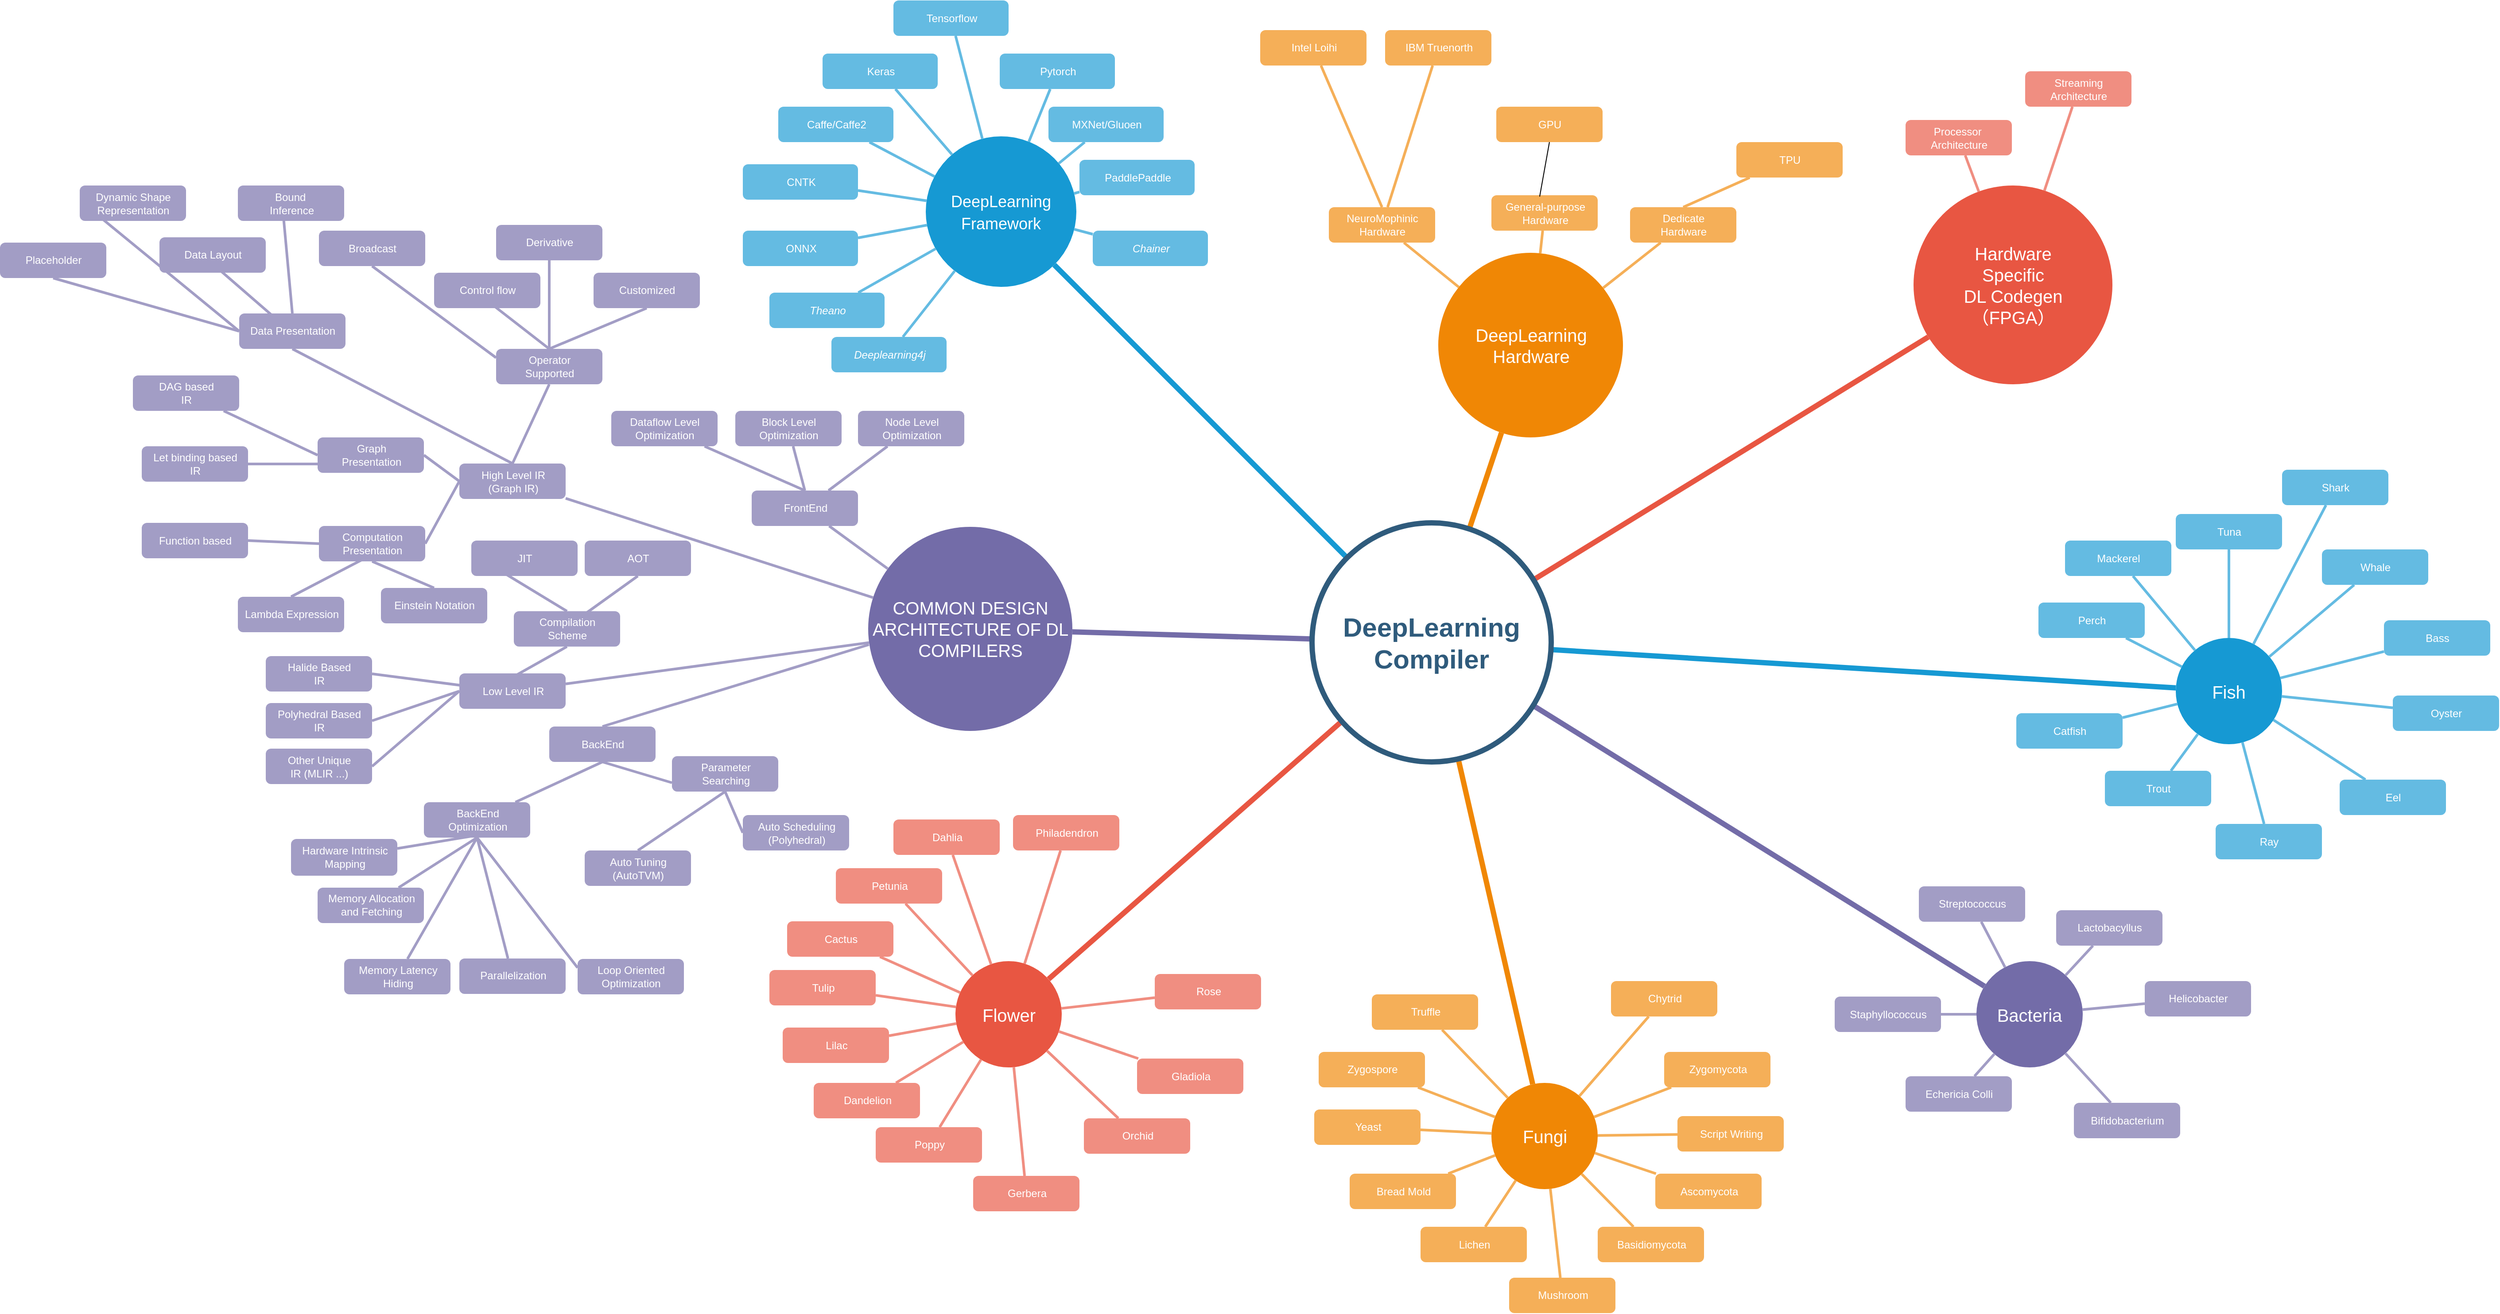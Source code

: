 <mxfile version="19.0.3" type="github">
  <diagram id="6a731a19-8d31-9384-78a2-239565b7b9f0" name="Page-1">
    <mxGraphModel dx="3726" dy="1248" grid="1" gridSize="10" guides="1" tooltips="1" connect="1" arrows="1" fold="1" page="1" pageScale="1" pageWidth="1169" pageHeight="827" background="none" math="0" shadow="0">
      <root>
        <mxCell id="0" />
        <mxCell id="1" parent="0" />
        <mxCell id="1350" value="&lt;font style=&quot;font-size: 18px&quot;&gt;DeepLearning&lt;br&gt;Framework&lt;/font&gt;" style="ellipse;whiteSpace=wrap;html=1;shadow=0;fontFamily=Helvetica;fontSize=20;fontColor=#FFFFFF;align=center;strokeWidth=3;fillColor=#1699D3;strokeColor=none;" parent="1" vertex="1">
          <mxGeometry x="525" y="240" width="170" height="170" as="geometry" />
        </mxCell>
        <mxCell id="1351" value="DeepLearning&lt;br&gt;Hardware" style="ellipse;whiteSpace=wrap;html=1;shadow=0;fontFamily=Helvetica;fontSize=20;fontColor=#FFFFFF;align=center;strokeWidth=3;fillColor=#F08705;strokeColor=none;gradientColor=none;" parent="1" vertex="1">
          <mxGeometry x="1103.5" y="371.5" width="208.5" height="208.5" as="geometry" />
        </mxCell>
        <mxCell id="1352" value="Hardware&lt;br&gt;Specific&lt;br&gt;DL Codegen&lt;br&gt;（FPGA）" style="ellipse;whiteSpace=wrap;html=1;shadow=0;fontFamily=Helvetica;fontSize=20;fontColor=#FFFFFF;align=center;strokeWidth=3;fillColor=#E85642;strokeColor=none;" parent="1" vertex="1">
          <mxGeometry x="1640" y="295.5" width="224.5" height="224.5" as="geometry" />
        </mxCell>
        <mxCell id="1353" value="Fish" style="ellipse;whiteSpace=wrap;html=1;shadow=0;fontFamily=Helvetica;fontSize=20;fontColor=#FFFFFF;align=center;strokeWidth=3;fillColor=#1699D3;strokeColor=none;" parent="1" vertex="1">
          <mxGeometry x="1936" y="806.5" width="120" height="120" as="geometry" />
        </mxCell>
        <mxCell id="1354" value="Bacteria" style="ellipse;whiteSpace=wrap;html=1;shadow=0;fontFamily=Helvetica;fontSize=20;fontColor=#FFFFFF;align=center;strokeWidth=3;fillColor=#736ca8;strokeColor=none;" parent="1" vertex="1">
          <mxGeometry x="1711" y="1171.5" width="120" height="120" as="geometry" />
        </mxCell>
        <mxCell id="1355" value="Fungi" style="ellipse;whiteSpace=wrap;html=1;shadow=0;fontFamily=Helvetica;fontSize=20;fontColor=#FFFFFF;align=center;strokeWidth=3;fillColor=#F08705;strokeColor=none;" parent="1" vertex="1">
          <mxGeometry x="1163.5" y="1309" width="120" height="120" as="geometry" />
        </mxCell>
        <mxCell id="1356" value="Flower" style="ellipse;whiteSpace=wrap;html=1;shadow=0;fontFamily=Helvetica;fontSize=20;fontColor=#FFFFFF;align=center;strokeWidth=3;fillColor=#E85642;strokeColor=none;" parent="1" vertex="1">
          <mxGeometry x="558.5" y="1171.5" width="120" height="120" as="geometry" />
        </mxCell>
        <mxCell id="1358" value="&lt;i&gt;Theano&lt;/i&gt;" style="rounded=1;fillColor=#64BBE2;strokeColor=none;strokeWidth=3;shadow=0;html=1;fontColor=#FFFFFF;" parent="1" vertex="1">
          <mxGeometry x="348.5" y="416.5" width="130" height="40" as="geometry" />
        </mxCell>
        <mxCell id="1359" style="endArrow=none;strokeWidth=6;strokeColor=#1699D3;html=1;" parent="1" source="1515" target="1350" edge="1">
          <mxGeometry relative="1" as="geometry" />
        </mxCell>
        <mxCell id="1360" style="endArrow=none;strokeWidth=6;strokeColor=#f08705;html=1;" parent="1" source="1515" target="1351" edge="1">
          <mxGeometry relative="1" as="geometry" />
        </mxCell>
        <mxCell id="1361" style="endArrow=none;strokeWidth=6;strokeColor=#E85642;html=1;" parent="1" source="1515" target="1352" edge="1">
          <mxGeometry relative="1" as="geometry" />
        </mxCell>
        <mxCell id="1362" style="endArrow=none;strokeWidth=6;strokeColor=#1699D3;html=1;" parent="1" source="1515" target="1353" edge="1">
          <mxGeometry relative="1" as="geometry" />
        </mxCell>
        <mxCell id="1363" style="endArrow=none;strokeWidth=6;strokeColor=#736CA8;html=1;" parent="1" source="1515" target="1516" edge="1">
          <mxGeometry relative="1" as="geometry" />
        </mxCell>
        <mxCell id="1364" style="endArrow=none;strokeWidth=6;strokeColor=#736ca8;html=1;" parent="1" source="1515" target="1354" edge="1">
          <mxGeometry relative="1" as="geometry" />
        </mxCell>
        <mxCell id="1365" value="" style="edgeStyle=none;endArrow=none;strokeWidth=6;strokeColor=#F08705;html=1;" parent="1" source="1515" target="1355" edge="1">
          <mxGeometry x="181" y="226.5" width="100" height="100" as="geometry">
            <mxPoint x="181" y="326.5" as="sourcePoint" />
            <mxPoint x="281" y="226.5" as="targetPoint" />
          </mxGeometry>
        </mxCell>
        <mxCell id="1366" value="" style="edgeStyle=none;endArrow=none;strokeWidth=6;strokeColor=#E85642;html=1;" parent="1" source="1515" target="1356" edge="1">
          <mxGeometry x="181" y="226.5" width="100" height="100" as="geometry">
            <mxPoint x="181" y="326.5" as="sourcePoint" />
            <mxPoint x="281" y="226.5" as="targetPoint" />
          </mxGeometry>
        </mxCell>
        <mxCell id="1367" value="&lt;i&gt;Deeplearning4j&lt;/i&gt;" style="rounded=1;fillColor=#64BBE2;strokeColor=none;strokeWidth=3;shadow=0;html=1;fontColor=#FFFFFF;" parent="1" vertex="1">
          <mxGeometry x="418.5" y="466.5" width="130" height="40" as="geometry" />
        </mxCell>
        <mxCell id="1368" value="ONNX" style="rounded=1;fillColor=#64BBE2;strokeColor=none;strokeWidth=3;shadow=0;html=1;fontColor=#FFFFFF;" parent="1" vertex="1">
          <mxGeometry x="318.5" y="346.5" width="130" height="40" as="geometry" />
        </mxCell>
        <mxCell id="1369" value="CNTK" style="rounded=1;fillColor=#64BBE2;strokeColor=none;strokeWidth=3;shadow=0;html=1;fontColor=#FFFFFF;" parent="1" vertex="1">
          <mxGeometry x="318.5" y="271.5" width="130" height="40" as="geometry" />
        </mxCell>
        <mxCell id="1370" value="Caffe/Caffe2" style="rounded=1;fillColor=#64BBE2;strokeColor=none;strokeWidth=3;shadow=0;html=1;fontColor=#FFFFFF;" parent="1" vertex="1">
          <mxGeometry x="358.5" y="206.5" width="130" height="40" as="geometry" />
        </mxCell>
        <mxCell id="1371" value="Keras" style="rounded=1;fillColor=#64BBE2;strokeColor=none;strokeWidth=3;shadow=0;html=1;fontColor=#FFFFFF;" parent="1" vertex="1">
          <mxGeometry x="408.5" y="146.5" width="130" height="40" as="geometry" />
        </mxCell>
        <mxCell id="1372" value="Tensorflow" style="rounded=1;fillColor=#64BBE2;strokeColor=none;strokeWidth=3;shadow=0;html=1;fontColor=#FFFFFF;" parent="1" vertex="1">
          <mxGeometry x="488.5" y="86.5" width="130" height="40" as="geometry" />
        </mxCell>
        <mxCell id="1373" value="Pytorch" style="rounded=1;fillColor=#64BBE2;strokeColor=none;strokeWidth=3;shadow=0;html=1;fontColor=#FFFFFF;" parent="1" vertex="1">
          <mxGeometry x="608.5" y="146.5" width="130" height="40" as="geometry" />
        </mxCell>
        <mxCell id="1374" value="MXNet/Gluoen" style="rounded=1;fillColor=#64BBE2;strokeColor=none;strokeWidth=3;shadow=0;html=1;fontColor=#FFFFFF;" parent="1" vertex="1">
          <mxGeometry x="663.5" y="206.5" width="130" height="40" as="geometry" />
        </mxCell>
        <mxCell id="1375" value="PaddlePaddle" style="rounded=1;fillColor=#64BBE2;strokeColor=none;strokeWidth=3;shadow=0;html=1;fontColor=#FFFFFF;" parent="1" vertex="1">
          <mxGeometry x="698.5" y="266.5" width="130" height="40" as="geometry" />
        </mxCell>
        <mxCell id="1376" value="&lt;i&gt;Chainer&lt;/i&gt;" style="rounded=1;fillColor=#64BBE2;strokeColor=none;strokeWidth=3;shadow=0;html=1;fontColor=#FFFFFF;" parent="1" vertex="1">
          <mxGeometry x="713.5" y="346.5" width="130" height="40" as="geometry" />
        </mxCell>
        <mxCell id="1377" value="" style="edgeStyle=none;endArrow=none;strokeWidth=3;strokeColor=#64BBE2;html=1;" parent="1" source="1350" target="1376" edge="1">
          <mxGeometry x="-221.5" y="56.5" width="100" height="100" as="geometry">
            <mxPoint x="-221.5" y="156.5" as="sourcePoint" />
            <mxPoint x="-121.5" y="56.5" as="targetPoint" />
          </mxGeometry>
        </mxCell>
        <mxCell id="1378" value="" style="edgeStyle=none;endArrow=none;strokeWidth=3;strokeColor=#64BBE2;html=1;" parent="1" source="1350" target="1367" edge="1">
          <mxGeometry x="-221.5" y="56.5" width="100" height="100" as="geometry">
            <mxPoint x="-221.5" y="156.5" as="sourcePoint" />
            <mxPoint x="-121.5" y="56.5" as="targetPoint" />
          </mxGeometry>
        </mxCell>
        <mxCell id="1379" value="" style="edgeStyle=none;endArrow=none;strokeWidth=3;strokeColor=#64BBE2;html=1;" parent="1" source="1350" target="1358" edge="1">
          <mxGeometry x="-221.5" y="56.5" width="100" height="100" as="geometry">
            <mxPoint x="-221.5" y="156.5" as="sourcePoint" />
            <mxPoint x="-121.5" y="56.5" as="targetPoint" />
          </mxGeometry>
        </mxCell>
        <mxCell id="1380" value="" style="edgeStyle=none;endArrow=none;strokeWidth=3;strokeColor=#64BBE2;html=1;" parent="1" source="1350" target="1368" edge="1">
          <mxGeometry x="-221.5" y="56.5" width="100" height="100" as="geometry">
            <mxPoint x="-221.5" y="156.5" as="sourcePoint" />
            <mxPoint x="-121.5" y="56.5" as="targetPoint" />
          </mxGeometry>
        </mxCell>
        <mxCell id="1381" value="" style="edgeStyle=none;endArrow=none;strokeWidth=3;strokeColor=#64BBE2;html=1;" parent="1" source="1350" target="1369" edge="1">
          <mxGeometry x="-221.5" y="56.5" width="100" height="100" as="geometry">
            <mxPoint x="-221.5" y="156.5" as="sourcePoint" />
            <mxPoint x="-121.5" y="56.5" as="targetPoint" />
          </mxGeometry>
        </mxCell>
        <mxCell id="1382" value="" style="edgeStyle=none;endArrow=none;strokeWidth=3;strokeColor=#64BBE2;html=1;" parent="1" source="1350" target="1370" edge="1">
          <mxGeometry x="-221.5" y="56.5" width="100" height="100" as="geometry">
            <mxPoint x="-221.5" y="156.5" as="sourcePoint" />
            <mxPoint x="-121.5" y="56.5" as="targetPoint" />
          </mxGeometry>
        </mxCell>
        <mxCell id="1383" value="" style="edgeStyle=none;endArrow=none;strokeWidth=3;strokeColor=#64BBE2;html=1;" parent="1" source="1350" target="1371" edge="1">
          <mxGeometry x="-221.5" y="56.5" width="100" height="100" as="geometry">
            <mxPoint x="-221.5" y="156.5" as="sourcePoint" />
            <mxPoint x="-121.5" y="56.5" as="targetPoint" />
          </mxGeometry>
        </mxCell>
        <mxCell id="1384" value="" style="edgeStyle=none;endArrow=none;strokeWidth=3;strokeColor=#64BBE2;html=1;" parent="1" source="1350" target="1372" edge="1">
          <mxGeometry x="-221.5" y="56.5" width="100" height="100" as="geometry">
            <mxPoint x="-221.5" y="156.5" as="sourcePoint" />
            <mxPoint x="-121.5" y="56.5" as="targetPoint" />
          </mxGeometry>
        </mxCell>
        <mxCell id="1385" value="" style="edgeStyle=none;endArrow=none;strokeWidth=3;strokeColor=#64BBE2;html=1;" parent="1" source="1350" target="1373" edge="1">
          <mxGeometry x="-221.5" y="56.5" width="100" height="100" as="geometry">
            <mxPoint x="-221.5" y="156.5" as="sourcePoint" />
            <mxPoint x="-121.5" y="56.5" as="targetPoint" />
          </mxGeometry>
        </mxCell>
        <mxCell id="1386" value="" style="edgeStyle=none;endArrow=none;strokeWidth=3;strokeColor=#64BBE2;html=1;" parent="1" source="1350" target="1374" edge="1">
          <mxGeometry x="-221.5" y="56.5" width="100" height="100" as="geometry">
            <mxPoint x="-221.5" y="156.5" as="sourcePoint" />
            <mxPoint x="-121.5" y="56.5" as="targetPoint" />
          </mxGeometry>
        </mxCell>
        <mxCell id="1387" value="" style="edgeStyle=none;endArrow=none;strokeWidth=3;strokeColor=#64BBE2;html=1;" parent="1" source="1350" target="1375" edge="1">
          <mxGeometry x="-221.5" y="56.5" width="100" height="100" as="geometry">
            <mxPoint x="-221.5" y="156.5" as="sourcePoint" />
            <mxPoint x="-121.5" y="56.5" as="targetPoint" />
          </mxGeometry>
        </mxCell>
        <mxCell id="1389" value="IBM Truenorth" style="rounded=1;fillColor=#f5af58;strokeColor=none;strokeWidth=3;shadow=0;html=1;fontColor=#FFFFFF;" parent="1" vertex="1">
          <mxGeometry x="1043.5" y="120" width="120" height="40" as="geometry" />
        </mxCell>
        <mxCell id="1390" value="GPU" style="rounded=1;fillColor=#f5af58;strokeColor=none;strokeWidth=3;shadow=0;html=1;fontColor=#FFFFFF;" parent="1" vertex="1">
          <mxGeometry x="1169" y="206.5" width="120" height="40" as="geometry" />
        </mxCell>
        <mxCell id="1391" value="NeuroMophinic &lt;br&gt;Hardware" style="rounded=1;fillColor=#f5af58;strokeColor=none;strokeWidth=3;shadow=0;html=1;fontColor=#FFFFFF;" parent="1" vertex="1">
          <mxGeometry x="980" y="320" width="120" height="40" as="geometry" />
        </mxCell>
        <mxCell id="1392" value="General-purpose&lt;br&gt;Hardware" style="rounded=1;fillColor=#f5af58;strokeColor=none;strokeWidth=3;shadow=0;html=1;fontColor=#FFFFFF;" parent="1" vertex="1">
          <mxGeometry x="1163.5" y="306.5" width="120" height="40" as="geometry" />
        </mxCell>
        <mxCell id="1393" value="Dedicate &lt;br&gt;Hardware" style="rounded=1;fillColor=#f5af58;strokeColor=none;strokeWidth=3;shadow=0;html=1;fontColor=#FFFFFF;" parent="1" vertex="1">
          <mxGeometry x="1320" y="320" width="120" height="40" as="geometry" />
        </mxCell>
        <mxCell id="1394" value="TPU" style="rounded=1;fillColor=#f5af58;strokeColor=none;strokeWidth=3;shadow=0;html=1;fontColor=#FFFFFF;" parent="1" vertex="1">
          <mxGeometry x="1440" y="246.5" width="120" height="40" as="geometry" />
        </mxCell>
        <mxCell id="1395" value="Intel Loihi" style="rounded=1;fillColor=#f5af58;strokeColor=none;strokeWidth=3;shadow=0;html=1;fontColor=#FFFFFF;" parent="1" vertex="1">
          <mxGeometry x="902.5" y="120" width="120" height="40" as="geometry" />
        </mxCell>
        <mxCell id="1401" value="" style="edgeStyle=none;endArrow=none;strokeWidth=3;strokeColor=#F5AF58;html=1;" parent="1" source="1391" target="1389" edge="1">
          <mxGeometry x="3.5" y="21.5" width="100" height="100" as="geometry">
            <mxPoint x="3.5" y="121.5" as="sourcePoint" />
            <mxPoint x="103.5" y="21.5" as="targetPoint" />
          </mxGeometry>
        </mxCell>
        <mxCell id="1403" value="" style="edgeStyle=none;endArrow=none;strokeWidth=3;strokeColor=#F5AF58;html=1;" parent="1" source="1351" target="1391" edge="1">
          <mxGeometry x="3.5" y="21.5" width="100" height="100" as="geometry">
            <mxPoint x="3.5" y="121.5" as="sourcePoint" />
            <mxPoint x="103.5" y="21.5" as="targetPoint" />
          </mxGeometry>
        </mxCell>
        <mxCell id="1404" value="" style="edgeStyle=none;endArrow=none;strokeWidth=3;strokeColor=#F5AF58;html=1;" parent="1" source="1351" target="1392" edge="1">
          <mxGeometry x="3.5" y="21.5" width="100" height="100" as="geometry">
            <mxPoint x="3.5" y="121.5" as="sourcePoint" />
            <mxPoint x="103.5" y="21.5" as="targetPoint" />
          </mxGeometry>
        </mxCell>
        <mxCell id="1405" value="" style="edgeStyle=none;endArrow=none;strokeWidth=3;strokeColor=#F5AF58;html=1;" parent="1" source="1351" target="1393" edge="1">
          <mxGeometry x="3.5" y="21.5" width="100" height="100" as="geometry">
            <mxPoint x="3.5" y="121.5" as="sourcePoint" />
            <mxPoint x="103.5" y="21.5" as="targetPoint" />
          </mxGeometry>
        </mxCell>
        <mxCell id="1406" value="" style="edgeStyle=none;endArrow=none;strokeWidth=3;strokeColor=#F5AF58;html=1;exitX=0.5;exitY=0;exitDx=0;exitDy=0;" parent="1" source="1393" target="1394" edge="1">
          <mxGeometry x="3.5" y="21.5" width="100" height="100" as="geometry">
            <mxPoint x="3.5" y="121.5" as="sourcePoint" />
            <mxPoint x="103.5" y="21.5" as="targetPoint" />
          </mxGeometry>
        </mxCell>
        <mxCell id="1407" value="" style="edgeStyle=none;endArrow=none;strokeWidth=3;strokeColor=#F5AF58;html=1;exitX=0.5;exitY=0;exitDx=0;exitDy=0;" parent="1" source="1391" target="1395" edge="1">
          <mxGeometry x="3.5" y="21.5" width="100" height="100" as="geometry">
            <mxPoint x="3.5" y="121.5" as="sourcePoint" />
            <mxPoint x="103.5" y="21.5" as="targetPoint" />
          </mxGeometry>
        </mxCell>
        <mxCell id="1416" value="Processor&amp;nbsp;&lt;br&gt;Architecture" style="rounded=1;fillColor=#f08e81;strokeColor=none;strokeWidth=3;shadow=0;html=1;fontColor=#FFFFFF;" parent="1" vertex="1">
          <mxGeometry x="1631" y="221.5" width="120" height="40" as="geometry" />
        </mxCell>
        <mxCell id="1417" value="Streaming &lt;br&gt;Architecture" style="rounded=1;fillColor=#f08e81;strokeColor=none;strokeWidth=3;shadow=0;html=1;fontColor=#FFFFFF;" parent="1" vertex="1">
          <mxGeometry x="1766" y="166.5" width="120" height="40" as="geometry" />
        </mxCell>
        <mxCell id="1427" value="" style="edgeStyle=none;endArrow=none;strokeWidth=3;strokeColor=#F08E81;html=1;" parent="1" source="1352" target="1416" edge="1">
          <mxGeometry x="31" y="106.5" width="100" height="100" as="geometry">
            <mxPoint x="31" y="206.5" as="sourcePoint" />
            <mxPoint x="131" y="106.5" as="targetPoint" />
          </mxGeometry>
        </mxCell>
        <mxCell id="1428" value="" style="edgeStyle=none;endArrow=none;strokeWidth=3;strokeColor=#F08E81;html=1;" parent="1" source="1352" target="1417" edge="1">
          <mxGeometry x="31" y="106.5" width="100" height="100" as="geometry">
            <mxPoint x="31" y="206.5" as="sourcePoint" />
            <mxPoint x="131" y="106.5" as="targetPoint" />
          </mxGeometry>
        </mxCell>
        <mxCell id="1435" value="Perch" style="rounded=1;fillColor=#64BBE2;strokeColor=none;strokeWidth=3;shadow=0;html=1;fontColor=#FFFFFF;" parent="1" vertex="1">
          <mxGeometry x="1781" y="766.5" width="120" height="40" as="geometry" />
        </mxCell>
        <mxCell id="1436" value="Mackerel" style="rounded=1;fillColor=#64BBE2;strokeColor=none;strokeWidth=3;shadow=0;html=1;fontColor=#FFFFFF;" parent="1" vertex="1">
          <mxGeometry x="1811" y="696.5" width="120" height="40" as="geometry" />
        </mxCell>
        <mxCell id="1437" value="Tuna" style="rounded=1;fillColor=#64BBE2;strokeColor=none;strokeWidth=3;shadow=0;html=1;fontColor=#FFFFFF;" parent="1" vertex="1">
          <mxGeometry x="1936" y="666.5" width="120" height="40" as="geometry" />
        </mxCell>
        <mxCell id="1438" value="Shark" style="rounded=1;fillColor=#64BBE2;strokeColor=none;strokeWidth=3;shadow=0;html=1;fontColor=#FFFFFF;" parent="1" vertex="1">
          <mxGeometry x="2056" y="616.5" width="120" height="40" as="geometry" />
        </mxCell>
        <mxCell id="1439" value="Whale" style="rounded=1;fillColor=#64BBE2;strokeColor=none;strokeWidth=3;shadow=0;html=1;fontColor=#FFFFFF;" parent="1" vertex="1">
          <mxGeometry x="2101" y="706.5" width="120" height="40" as="geometry" />
        </mxCell>
        <mxCell id="1440" value="Bass" style="rounded=1;fillColor=#64BBE2;strokeColor=none;strokeWidth=3;shadow=0;html=1;fontColor=#FFFFFF;" parent="1" vertex="1">
          <mxGeometry x="2171" y="786.5" width="120" height="40" as="geometry" />
        </mxCell>
        <mxCell id="1441" value="Eel" style="rounded=1;fillColor=#64BBE2;strokeColor=none;strokeWidth=3;shadow=0;html=1;fontColor=#FFFFFF;" parent="1" vertex="1">
          <mxGeometry x="2121" y="966.5" width="120" height="40" as="geometry" />
        </mxCell>
        <mxCell id="1442" value="Oyster" style="rounded=1;fillColor=#64BBE2;strokeColor=none;strokeWidth=3;shadow=0;html=1;fontColor=#FFFFFF;" parent="1" vertex="1">
          <mxGeometry x="2181" y="871.5" width="120" height="40" as="geometry" />
        </mxCell>
        <mxCell id="1443" value="Ray" style="rounded=1;fillColor=#64BBE2;strokeColor=none;strokeWidth=3;shadow=0;html=1;fontColor=#FFFFFF;" parent="1" vertex="1">
          <mxGeometry x="1981" y="1016.5" width="120" height="40" as="geometry" />
        </mxCell>
        <mxCell id="1444" value="Trout" style="rounded=1;fillColor=#64BBE2;strokeColor=none;strokeWidth=3;shadow=0;html=1;fontColor=#FFFFFF;" parent="1" vertex="1">
          <mxGeometry x="1856" y="956.5" width="120" height="40" as="geometry" />
        </mxCell>
        <mxCell id="1445" value="Catfish" style="rounded=1;fillColor=#64BBE2;strokeColor=none;strokeWidth=3;shadow=0;html=1;fontColor=#FFFFFF;" parent="1" vertex="1">
          <mxGeometry x="1756" y="891.5" width="120" height="40" as="geometry" />
        </mxCell>
        <mxCell id="1446" value="" style="edgeStyle=none;endArrow=none;strokeWidth=3;strokeColor=#64BBE2;html=1;" parent="1" source="1353" target="1435" edge="1">
          <mxGeometry x="-24" y="196.5" width="100" height="100" as="geometry">
            <mxPoint x="-24" y="296.5" as="sourcePoint" />
            <mxPoint x="76" y="196.5" as="targetPoint" />
          </mxGeometry>
        </mxCell>
        <mxCell id="1447" value="" style="edgeStyle=none;endArrow=none;strokeWidth=3;strokeColor=#64BBE2;html=1;" parent="1" source="1353" target="1436" edge="1">
          <mxGeometry x="-24" y="196.5" width="100" height="100" as="geometry">
            <mxPoint x="-24" y="296.5" as="sourcePoint" />
            <mxPoint x="76" y="196.5" as="targetPoint" />
          </mxGeometry>
        </mxCell>
        <mxCell id="1448" value="" style="edgeStyle=none;endArrow=none;strokeWidth=3;strokeColor=#64BBE2;html=1;" parent="1" source="1353" target="1437" edge="1">
          <mxGeometry x="-24" y="196.5" width="100" height="100" as="geometry">
            <mxPoint x="-24" y="296.5" as="sourcePoint" />
            <mxPoint x="76" y="196.5" as="targetPoint" />
          </mxGeometry>
        </mxCell>
        <mxCell id="1449" value="" style="edgeStyle=none;endArrow=none;strokeWidth=3;strokeColor=#64BBE2;html=1;" parent="1" source="1353" target="1438" edge="1">
          <mxGeometry x="-24" y="196.5" width="100" height="100" as="geometry">
            <mxPoint x="-24" y="296.5" as="sourcePoint" />
            <mxPoint x="76" y="196.5" as="targetPoint" />
          </mxGeometry>
        </mxCell>
        <mxCell id="1450" value="" style="edgeStyle=none;endArrow=none;strokeWidth=3;strokeColor=#64BBE2;html=1;" parent="1" source="1353" target="1439" edge="1">
          <mxGeometry x="-24" y="196.5" width="100" height="100" as="geometry">
            <mxPoint x="-24" y="296.5" as="sourcePoint" />
            <mxPoint x="76" y="196.5" as="targetPoint" />
          </mxGeometry>
        </mxCell>
        <mxCell id="1451" value="" style="edgeStyle=none;endArrow=none;strokeWidth=3;strokeColor=#64BBE2;html=1;" parent="1" source="1353" target="1440" edge="1">
          <mxGeometry x="-24" y="196.5" width="100" height="100" as="geometry">
            <mxPoint x="-24" y="296.5" as="sourcePoint" />
            <mxPoint x="76" y="196.5" as="targetPoint" />
          </mxGeometry>
        </mxCell>
        <mxCell id="1452" value="" style="edgeStyle=none;endArrow=none;strokeWidth=3;strokeColor=#64BBE2;html=1;" parent="1" source="1353" target="1442" edge="1">
          <mxGeometry x="-24" y="196.5" width="100" height="100" as="geometry">
            <mxPoint x="-24" y="296.5" as="sourcePoint" />
            <mxPoint x="76" y="196.5" as="targetPoint" />
          </mxGeometry>
        </mxCell>
        <mxCell id="1453" value="" style="edgeStyle=none;endArrow=none;strokeWidth=3;strokeColor=#64BBE2;html=1;" parent="1" source="1353" target="1441" edge="1">
          <mxGeometry x="-24" y="196.5" width="100" height="100" as="geometry">
            <mxPoint x="-24" y="296.5" as="sourcePoint" />
            <mxPoint x="76" y="196.5" as="targetPoint" />
          </mxGeometry>
        </mxCell>
        <mxCell id="1454" value="" style="edgeStyle=none;endArrow=none;strokeWidth=3;strokeColor=#64BBE2;html=1;" parent="1" source="1353" target="1443" edge="1">
          <mxGeometry x="-24" y="196.5" width="100" height="100" as="geometry">
            <mxPoint x="-24" y="296.5" as="sourcePoint" />
            <mxPoint x="76" y="196.5" as="targetPoint" />
          </mxGeometry>
        </mxCell>
        <mxCell id="1455" value="" style="edgeStyle=none;endArrow=none;strokeWidth=3;strokeColor=#64BBE2;html=1;" parent="1" source="1353" target="1444" edge="1">
          <mxGeometry x="-24" y="196.5" width="100" height="100" as="geometry">
            <mxPoint x="-24" y="296.5" as="sourcePoint" />
            <mxPoint x="76" y="196.5" as="targetPoint" />
          </mxGeometry>
        </mxCell>
        <mxCell id="1456" value="" style="edgeStyle=none;endArrow=none;strokeWidth=3;strokeColor=#64BBE2;html=1;" parent="1" source="1353" target="1445" edge="1">
          <mxGeometry x="-24" y="196.5" width="100" height="100" as="geometry">
            <mxPoint x="-24" y="296.5" as="sourcePoint" />
            <mxPoint x="76" y="196.5" as="targetPoint" />
          </mxGeometry>
        </mxCell>
        <mxCell id="1457" value="Streptococcus" style="rounded=1;fillColor=#a29dc5;strokeColor=none;strokeWidth=3;shadow=0;html=1;fontColor=#FFFFFF;" parent="1" vertex="1">
          <mxGeometry x="1646" y="1087" width="120" height="40" as="geometry" />
        </mxCell>
        <mxCell id="1458" value="Echericia Colli" style="rounded=1;fillColor=#a29dc5;strokeColor=none;strokeWidth=3;shadow=0;html=1;fontColor=#FFFFFF;" parent="1" vertex="1">
          <mxGeometry x="1631" y="1301.5" width="120" height="40" as="geometry" />
        </mxCell>
        <mxCell id="1459" value="Lactobacyllus" style="rounded=1;fillColor=#a29dc5;strokeColor=none;strokeWidth=3;shadow=0;html=1;fontColor=#FFFFFF;" parent="1" vertex="1">
          <mxGeometry x="1801" y="1114" width="120" height="40" as="geometry" />
        </mxCell>
        <mxCell id="1460" value="Helicobacter" style="rounded=1;fillColor=#a29dc5;strokeColor=none;strokeWidth=3;shadow=0;html=1;fontColor=#FFFFFF;" parent="1" vertex="1">
          <mxGeometry x="1901" y="1194" width="120" height="40" as="geometry" />
        </mxCell>
        <mxCell id="1461" value="Bifidobacterium" style="rounded=1;fillColor=#a29dc5;strokeColor=none;strokeWidth=3;shadow=0;html=1;fontColor=#FFFFFF;" parent="1" vertex="1">
          <mxGeometry x="1821" y="1331.5" width="120" height="40" as="geometry" />
        </mxCell>
        <mxCell id="1462" value="Staphyllococcus" style="rounded=1;fillColor=#a29dc5;strokeColor=none;strokeWidth=3;shadow=0;html=1;fontColor=#FFFFFF;" parent="1" vertex="1">
          <mxGeometry x="1551" y="1211.5" width="120" height="40" as="geometry" />
        </mxCell>
        <mxCell id="1463" value="" style="edgeStyle=none;endArrow=none;strokeWidth=3;strokeColor=#A29DC5;html=1;" parent="1" source="1354" target="1460" edge="1">
          <mxGeometry x="251" y="-103.5" width="100" height="100" as="geometry">
            <mxPoint x="251" y="-3.5" as="sourcePoint" />
            <mxPoint x="351" y="-103.5" as="targetPoint" />
          </mxGeometry>
        </mxCell>
        <mxCell id="1464" value="" style="edgeStyle=none;endArrow=none;strokeWidth=3;strokeColor=#A29DC5;html=1;" parent="1" source="1354" target="1461" edge="1">
          <mxGeometry x="251" y="-103.5" width="100" height="100" as="geometry">
            <mxPoint x="251" y="-3.5" as="sourcePoint" />
            <mxPoint x="351" y="-103.5" as="targetPoint" />
          </mxGeometry>
        </mxCell>
        <mxCell id="1465" value="" style="edgeStyle=none;endArrow=none;strokeWidth=3;strokeColor=#A29DC5;html=1;" parent="1" source="1354" target="1458" edge="1">
          <mxGeometry x="251" y="-103.5" width="100" height="100" as="geometry">
            <mxPoint x="251" y="-3.5" as="sourcePoint" />
            <mxPoint x="351" y="-103.5" as="targetPoint" />
          </mxGeometry>
        </mxCell>
        <mxCell id="1466" value="" style="edgeStyle=none;endArrow=none;strokeWidth=3;strokeColor=#A29DC5;html=1;" parent="1" source="1354" target="1462" edge="1">
          <mxGeometry x="251" y="-103.5" width="100" height="100" as="geometry">
            <mxPoint x="251" y="-3.5" as="sourcePoint" />
            <mxPoint x="351" y="-103.5" as="targetPoint" />
          </mxGeometry>
        </mxCell>
        <mxCell id="1467" value="" style="edgeStyle=none;endArrow=none;strokeWidth=3;strokeColor=#A29DC5;html=1;" parent="1" source="1354" target="1457" edge="1">
          <mxGeometry x="251" y="-103.5" width="100" height="100" as="geometry">
            <mxPoint x="251" y="-3.5" as="sourcePoint" />
            <mxPoint x="351" y="-103.5" as="targetPoint" />
          </mxGeometry>
        </mxCell>
        <mxCell id="1468" value="Zygomycota" style="rounded=1;fillColor=#f5af58;strokeColor=none;strokeWidth=3;shadow=0;html=1;fontColor=#FFFFFF;" parent="1" vertex="1">
          <mxGeometry x="1358.5" y="1274" width="120" height="40" as="geometry" />
        </mxCell>
        <mxCell id="1469" value="Script Writing" style="rounded=1;fillColor=#f5af58;strokeColor=none;strokeWidth=3;shadow=0;html=1;fontColor=#FFFFFF;" parent="1" vertex="1">
          <mxGeometry x="1373.5" y="1346.5" width="120" height="40" as="geometry" />
        </mxCell>
        <mxCell id="1470" value="Ascomycota" style="rounded=1;fillColor=#f5af58;strokeColor=none;strokeWidth=3;shadow=0;html=1;fontColor=#FFFFFF;" parent="1" vertex="1">
          <mxGeometry x="1348.5" y="1411.5" width="120" height="40" as="geometry" />
        </mxCell>
        <mxCell id="1471" value="Basidiomycota" style="rounded=1;fillColor=#f5af58;strokeColor=none;strokeWidth=3;shadow=0;html=1;fontColor=#FFFFFF;" parent="1" vertex="1">
          <mxGeometry x="1283.5" y="1471.5" width="120" height="40" as="geometry" />
        </mxCell>
        <mxCell id="1472" value="Mushroom" style="rounded=1;fillColor=#f5af58;strokeColor=none;strokeWidth=3;shadow=0;html=1;fontColor=#FFFFFF;" parent="1" vertex="1">
          <mxGeometry x="1183.5" y="1529" width="120" height="40" as="geometry" />
        </mxCell>
        <mxCell id="1473" value="Lichen" style="rounded=1;fillColor=#f5af58;strokeColor=none;strokeWidth=3;shadow=0;html=1;fontColor=#FFFFFF;" parent="1" vertex="1">
          <mxGeometry x="1083.5" y="1471.5" width="120" height="40" as="geometry" />
        </mxCell>
        <mxCell id="1474" value="Bread Mold" style="rounded=1;fillColor=#f5af58;strokeColor=none;strokeWidth=3;shadow=0;html=1;fontColor=#FFFFFF;" parent="1" vertex="1">
          <mxGeometry x="1003.5" y="1411.5" width="120" height="40" as="geometry" />
        </mxCell>
        <mxCell id="1475" value="Yeast" style="rounded=1;fillColor=#f5af58;strokeColor=none;strokeWidth=3;shadow=0;html=1;fontColor=#FFFFFF;" parent="1" vertex="1">
          <mxGeometry x="963.5" y="1339" width="120" height="40" as="geometry" />
        </mxCell>
        <mxCell id="1476" value="Zygospore" style="rounded=1;fillColor=#f5af58;strokeColor=none;strokeWidth=3;shadow=0;html=1;fontColor=#FFFFFF;" parent="1" vertex="1">
          <mxGeometry x="968.5" y="1274" width="120" height="40" as="geometry" />
        </mxCell>
        <mxCell id="1477" value="Truffle" style="rounded=1;fillColor=#f5af58;strokeColor=none;strokeWidth=3;shadow=0;html=1;fontColor=#FFFFFF;" parent="1" vertex="1">
          <mxGeometry x="1028.5" y="1209" width="120" height="40" as="geometry" />
        </mxCell>
        <mxCell id="1478" value="Chytrid" style="rounded=1;fillColor=#f5af58;strokeColor=none;strokeWidth=3;shadow=0;html=1;fontColor=#FFFFFF;" parent="1" vertex="1">
          <mxGeometry x="1298.5" y="1194" width="120" height="40" as="geometry" />
        </mxCell>
        <mxCell id="1479" value="" style="edgeStyle=none;endArrow=none;strokeWidth=3;strokeColor=#F5AF58;html=1;" parent="1" source="1355" target="1478" edge="1">
          <mxGeometry x="243.5" y="39" width="100" height="100" as="geometry">
            <mxPoint x="243.5" y="139" as="sourcePoint" />
            <mxPoint x="343.5" y="39" as="targetPoint" />
          </mxGeometry>
        </mxCell>
        <mxCell id="1480" value="" style="edgeStyle=none;endArrow=none;strokeWidth=3;strokeColor=#F5AF58;html=1;" parent="1" source="1355" target="1468" edge="1">
          <mxGeometry x="243.5" y="39" width="100" height="100" as="geometry">
            <mxPoint x="243.5" y="139" as="sourcePoint" />
            <mxPoint x="343.5" y="39" as="targetPoint" />
          </mxGeometry>
        </mxCell>
        <mxCell id="1481" value="" style="edgeStyle=none;endArrow=none;strokeWidth=3;strokeColor=#F5AF58;html=1;" parent="1" source="1355" target="1469" edge="1">
          <mxGeometry x="243.5" y="39" width="100" height="100" as="geometry">
            <mxPoint x="243.5" y="139" as="sourcePoint" />
            <mxPoint x="343.5" y="39" as="targetPoint" />
          </mxGeometry>
        </mxCell>
        <mxCell id="1482" value="" style="edgeStyle=none;endArrow=none;strokeWidth=3;strokeColor=#F5AF58;html=1;" parent="1" source="1355" target="1470" edge="1">
          <mxGeometry x="243.5" y="39" width="100" height="100" as="geometry">
            <mxPoint x="243.5" y="139" as="sourcePoint" />
            <mxPoint x="343.5" y="39" as="targetPoint" />
          </mxGeometry>
        </mxCell>
        <mxCell id="1483" value="" style="edgeStyle=none;endArrow=none;strokeWidth=3;strokeColor=#F5AF58;html=1;" parent="1" source="1355" target="1471" edge="1">
          <mxGeometry x="243.5" y="39" width="100" height="100" as="geometry">
            <mxPoint x="243.5" y="139" as="sourcePoint" />
            <mxPoint x="343.5" y="39" as="targetPoint" />
          </mxGeometry>
        </mxCell>
        <mxCell id="1484" value="" style="edgeStyle=none;endArrow=none;strokeWidth=3;strokeColor=#F5AF58;html=1;" parent="1" source="1355" target="1472" edge="1">
          <mxGeometry x="243.5" y="39" width="100" height="100" as="geometry">
            <mxPoint x="243.5" y="139" as="sourcePoint" />
            <mxPoint x="343.5" y="39" as="targetPoint" />
          </mxGeometry>
        </mxCell>
        <mxCell id="1485" value="" style="edgeStyle=none;endArrow=none;strokeWidth=3;strokeColor=#F5AF58;html=1;" parent="1" source="1355" target="1473" edge="1">
          <mxGeometry x="243.5" y="39" width="100" height="100" as="geometry">
            <mxPoint x="243.5" y="139" as="sourcePoint" />
            <mxPoint x="343.5" y="39" as="targetPoint" />
          </mxGeometry>
        </mxCell>
        <mxCell id="1486" value="" style="edgeStyle=none;endArrow=none;strokeWidth=3;strokeColor=#F5AF58;html=1;" parent="1" source="1355" target="1474" edge="1">
          <mxGeometry x="243.5" y="39" width="100" height="100" as="geometry">
            <mxPoint x="243.5" y="139" as="sourcePoint" />
            <mxPoint x="343.5" y="39" as="targetPoint" />
          </mxGeometry>
        </mxCell>
        <mxCell id="1487" value="" style="edgeStyle=none;endArrow=none;strokeWidth=3;strokeColor=#F5AF58;html=1;" parent="1" source="1355" target="1475" edge="1">
          <mxGeometry x="243.5" y="39" width="100" height="100" as="geometry">
            <mxPoint x="243.5" y="139" as="sourcePoint" />
            <mxPoint x="343.5" y="39" as="targetPoint" />
          </mxGeometry>
        </mxCell>
        <mxCell id="1488" value="" style="edgeStyle=none;endArrow=none;strokeWidth=3;strokeColor=#F5AF58;html=1;" parent="1" source="1355" target="1476" edge="1">
          <mxGeometry x="243.5" y="39" width="100" height="100" as="geometry">
            <mxPoint x="243.5" y="139" as="sourcePoint" />
            <mxPoint x="343.5" y="39" as="targetPoint" />
          </mxGeometry>
        </mxCell>
        <mxCell id="1489" value="" style="edgeStyle=none;endArrow=none;strokeWidth=3;strokeColor=#F5AF58;html=1;" parent="1" source="1355" target="1477" edge="1">
          <mxGeometry x="243.5" y="39" width="100" height="100" as="geometry">
            <mxPoint x="243.5" y="139" as="sourcePoint" />
            <mxPoint x="343.5" y="39" as="targetPoint" />
          </mxGeometry>
        </mxCell>
        <mxCell id="1490" value="Philadendron" style="rounded=1;fillColor=#f08e81;strokeColor=none;strokeWidth=3;shadow=0;html=1;fontColor=#FFFFFF;" parent="1" vertex="1">
          <mxGeometry x="623.5" y="1006.5" width="120" height="40" as="geometry" />
        </mxCell>
        <mxCell id="1491" value="Dahlia" style="rounded=1;fillColor=#f08e81;strokeColor=none;strokeWidth=3;shadow=0;html=1;fontColor=#FFFFFF;" parent="1" vertex="1">
          <mxGeometry x="488.5" y="1011.5" width="120" height="40" as="geometry" />
        </mxCell>
        <mxCell id="1492" value="Petunia" style="rounded=1;fillColor=#f08e81;strokeColor=none;strokeWidth=3;shadow=0;html=1;fontColor=#FFFFFF;" parent="1" vertex="1">
          <mxGeometry x="423.5" y="1066.5" width="120" height="40" as="geometry" />
        </mxCell>
        <mxCell id="1493" value="Cactus" style="rounded=1;fillColor=#f08e81;strokeColor=none;strokeWidth=3;shadow=0;html=1;fontColor=#FFFFFF;" parent="1" vertex="1">
          <mxGeometry x="368.5" y="1126.5" width="120" height="40" as="geometry" />
        </mxCell>
        <mxCell id="1494" value="Tulip" style="rounded=1;fillColor=#f08e81;strokeColor=none;strokeWidth=3;shadow=0;html=1;fontColor=#FFFFFF;" parent="1" vertex="1">
          <mxGeometry x="348.5" y="1181.5" width="120" height="40" as="geometry" />
        </mxCell>
        <mxCell id="1495" value="Lilac" style="rounded=1;fillColor=#f08e81;strokeColor=none;strokeWidth=3;shadow=0;html=1;fontColor=#FFFFFF;" parent="1" vertex="1">
          <mxGeometry x="363.5" y="1246.5" width="120" height="40" as="geometry" />
        </mxCell>
        <mxCell id="1496" value="Dandelion" style="rounded=1;fillColor=#f08e81;strokeColor=none;strokeWidth=3;shadow=0;html=1;fontColor=#FFFFFF;" parent="1" vertex="1">
          <mxGeometry x="398.5" y="1309" width="120" height="40" as="geometry" />
        </mxCell>
        <mxCell id="1497" value="Poppy" style="rounded=1;fillColor=#f08e81;strokeColor=none;strokeWidth=3;shadow=0;html=1;fontColor=#FFFFFF;" parent="1" vertex="1">
          <mxGeometry x="468.5" y="1359" width="120" height="40" as="geometry" />
        </mxCell>
        <mxCell id="1498" value="Gerbera" style="rounded=1;fillColor=#f08e81;strokeColor=none;strokeWidth=3;shadow=0;html=1;fontColor=#FFFFFF;" parent="1" vertex="1">
          <mxGeometry x="578.5" y="1414" width="120" height="40" as="geometry" />
        </mxCell>
        <mxCell id="1499" value="Orchid" style="rounded=1;fillColor=#f08e81;strokeColor=none;strokeWidth=3;shadow=0;html=1;fontColor=#FFFFFF;" parent="1" vertex="1">
          <mxGeometry x="703.5" y="1349" width="120" height="40" as="geometry" />
        </mxCell>
        <mxCell id="1500" value="Gladiola" style="rounded=1;fillColor=#f08e81;strokeColor=none;strokeWidth=3;shadow=0;html=1;fontColor=#FFFFFF;" parent="1" vertex="1">
          <mxGeometry x="763.5" y="1281.5" width="120" height="40" as="geometry" />
        </mxCell>
        <mxCell id="1501" value="Rose" style="rounded=1;fillColor=#f08e81;strokeColor=none;strokeWidth=3;shadow=0;html=1;fontColor=#FFFFFF;" parent="1" vertex="1">
          <mxGeometry x="783.5" y="1186" width="120" height="40" as="geometry" />
        </mxCell>
        <mxCell id="1502" value="" style="edgeStyle=none;endArrow=none;strokeWidth=3;strokeColor=#F08E81;html=1;" parent="1" source="1356" target="1501" edge="1">
          <mxGeometry x="188.5" y="51.5" width="100" height="100" as="geometry">
            <mxPoint x="188.5" y="151.5" as="sourcePoint" />
            <mxPoint x="288.5" y="51.5" as="targetPoint" />
          </mxGeometry>
        </mxCell>
        <mxCell id="1503" value="" style="edgeStyle=none;endArrow=none;strokeWidth=3;strokeColor=#F08E81;html=1;" parent="1" source="1356" target="1490" edge="1">
          <mxGeometry x="188.5" y="51.5" width="100" height="100" as="geometry">
            <mxPoint x="188.5" y="151.5" as="sourcePoint" />
            <mxPoint x="288.5" y="51.5" as="targetPoint" />
          </mxGeometry>
        </mxCell>
        <mxCell id="1504" value="" style="edgeStyle=none;endArrow=none;strokeWidth=3;strokeColor=#F08E81;html=1;" parent="1" source="1356" target="1491" edge="1">
          <mxGeometry x="188.5" y="51.5" width="100" height="100" as="geometry">
            <mxPoint x="188.5" y="151.5" as="sourcePoint" />
            <mxPoint x="288.5" y="51.5" as="targetPoint" />
          </mxGeometry>
        </mxCell>
        <mxCell id="1505" value="" style="edgeStyle=none;endArrow=none;strokeWidth=3;strokeColor=#F08E81;html=1;" parent="1" source="1356" target="1492" edge="1">
          <mxGeometry x="188.5" y="51.5" width="100" height="100" as="geometry">
            <mxPoint x="188.5" y="151.5" as="sourcePoint" />
            <mxPoint x="288.5" y="51.5" as="targetPoint" />
          </mxGeometry>
        </mxCell>
        <mxCell id="1506" value="" style="edgeStyle=none;endArrow=none;strokeWidth=3;strokeColor=#F08E81;html=1;" parent="1" source="1356" target="1493" edge="1">
          <mxGeometry x="188.5" y="51.5" width="100" height="100" as="geometry">
            <mxPoint x="188.5" y="151.5" as="sourcePoint" />
            <mxPoint x="288.5" y="51.5" as="targetPoint" />
          </mxGeometry>
        </mxCell>
        <mxCell id="1507" value="" style="edgeStyle=none;endArrow=none;strokeWidth=3;strokeColor=#F08E81;html=1;" parent="1" source="1356" target="1494" edge="1">
          <mxGeometry x="188.5" y="51.5" width="100" height="100" as="geometry">
            <mxPoint x="188.5" y="151.5" as="sourcePoint" />
            <mxPoint x="288.5" y="51.5" as="targetPoint" />
          </mxGeometry>
        </mxCell>
        <mxCell id="1508" value="" style="edgeStyle=none;endArrow=none;strokeWidth=3;strokeColor=#F08E81;html=1;" parent="1" source="1356" target="1495" edge="1">
          <mxGeometry x="188.5" y="51.5" width="100" height="100" as="geometry">
            <mxPoint x="188.5" y="151.5" as="sourcePoint" />
            <mxPoint x="288.5" y="51.5" as="targetPoint" />
          </mxGeometry>
        </mxCell>
        <mxCell id="1509" value="" style="edgeStyle=none;endArrow=none;strokeWidth=3;strokeColor=#F08E81;html=1;" parent="1" source="1356" target="1496" edge="1">
          <mxGeometry x="188.5" y="51.5" width="100" height="100" as="geometry">
            <mxPoint x="188.5" y="151.5" as="sourcePoint" />
            <mxPoint x="288.5" y="51.5" as="targetPoint" />
          </mxGeometry>
        </mxCell>
        <mxCell id="1510" value="" style="edgeStyle=none;endArrow=none;strokeWidth=3;strokeColor=#F08E81;html=1;" parent="1" source="1356" target="1497" edge="1">
          <mxGeometry x="188.5" y="51.5" width="100" height="100" as="geometry">
            <mxPoint x="188.5" y="151.5" as="sourcePoint" />
            <mxPoint x="288.5" y="51.5" as="targetPoint" />
          </mxGeometry>
        </mxCell>
        <mxCell id="1511" value="" style="edgeStyle=none;endArrow=none;strokeWidth=3;strokeColor=#F08E81;html=1;" parent="1" source="1356" target="1498" edge="1">
          <mxGeometry x="188.5" y="51.5" width="100" height="100" as="geometry">
            <mxPoint x="188.5" y="151.5" as="sourcePoint" />
            <mxPoint x="288.5" y="51.5" as="targetPoint" />
          </mxGeometry>
        </mxCell>
        <mxCell id="1512" value="" style="edgeStyle=none;endArrow=none;strokeWidth=3;strokeColor=#F08E81;html=1;" parent="1" source="1356" target="1499" edge="1">
          <mxGeometry x="188.5" y="51.5" width="100" height="100" as="geometry">
            <mxPoint x="188.5" y="151.5" as="sourcePoint" />
            <mxPoint x="288.5" y="51.5" as="targetPoint" />
          </mxGeometry>
        </mxCell>
        <mxCell id="1513" value="" style="edgeStyle=none;endArrow=none;strokeWidth=3;strokeColor=#F08E81;html=1;" parent="1" source="1356" target="1500" edge="1">
          <mxGeometry x="188.5" y="51.5" width="100" height="100" as="geometry">
            <mxPoint x="188.5" y="151.5" as="sourcePoint" />
            <mxPoint x="288.5" y="51.5" as="targetPoint" />
          </mxGeometry>
        </mxCell>
        <mxCell id="1514" style="edgeStyle=orthogonalEdgeStyle;rounded=0;html=1;exitX=0.75;exitY=0;entryX=0.75;entryY=0;startArrow=none;startFill=0;endArrow=block;endFill=1;jettySize=auto;orthogonalLoop=1;strokeColor=#12aab5;strokeWidth=6;fontSize=20;fontColor=#2F5B7C;" parent="1" edge="1">
          <mxGeometry relative="1" as="geometry">
            <mxPoint x="1611" y="371.5" as="sourcePoint" />
            <mxPoint x="1611" y="371.5" as="targetPoint" />
          </mxGeometry>
        </mxCell>
        <mxCell id="1515" value="DeepLearning&lt;br&gt;Compiler" style="ellipse;whiteSpace=wrap;html=1;shadow=0;fontFamily=Helvetica;fontSize=30;fontColor=#2F5B7C;align=center;strokeColor=#2F5B7C;strokeWidth=6;fillColor=#FFFFFF;fontStyle=1;gradientColor=none;" parent="1" vertex="1">
          <mxGeometry x="961" y="676.5" width="270" height="270" as="geometry" />
        </mxCell>
        <mxCell id="1516" value="&lt;div&gt;COMMON DESIGN ARCHITECTURE OF DL COMPILERS&lt;/div&gt;" style="ellipse;whiteSpace=wrap;html=1;shadow=0;fontFamily=Helvetica;fontSize=20;fontColor=#FFFFFF;align=center;strokeWidth=3;fillColor=#736ca8;strokeColor=none;" parent="1" vertex="1">
          <mxGeometry x="460" y="681" width="230.5" height="230.5" as="geometry" />
        </mxCell>
        <mxCell id="1517" value="FrontEnd" style="rounded=1;fillColor=#a29dc5;strokeColor=none;strokeWidth=3;shadow=0;html=1;fontColor=#FFFFFF;" parent="1" vertex="1">
          <mxGeometry x="328.5" y="640" width="120" height="40" as="geometry" />
        </mxCell>
        <mxCell id="1518" value="Node Level &lt;br&gt;Optimization" style="rounded=1;fillColor=#a29dc5;strokeColor=none;strokeWidth=3;shadow=0;html=1;fontColor=#FFFFFF;" parent="1" vertex="1">
          <mxGeometry x="448.5" y="550" width="120" height="40" as="geometry" />
        </mxCell>
        <mxCell id="1519" value="Block Level&lt;br&gt;Optimization" style="rounded=1;fillColor=#a29dc5;strokeColor=none;strokeWidth=3;shadow=0;html=1;fontColor=#FFFFFF;" parent="1" vertex="1">
          <mxGeometry x="310" y="550" width="120" height="40" as="geometry" />
        </mxCell>
        <mxCell id="1520" value="Dataflow Level&lt;br&gt;Optimization" style="rounded=1;fillColor=#a29dc5;strokeColor=none;strokeWidth=3;shadow=0;html=1;fontColor=#FFFFFF;" parent="1" vertex="1">
          <mxGeometry x="170" y="550" width="120" height="40" as="geometry" />
        </mxCell>
        <mxCell id="1521" value="Parallelization" style="rounded=1;fillColor=#a29dc5;strokeColor=none;strokeWidth=3;shadow=0;html=1;fontColor=#FFFFFF;" parent="1" vertex="1">
          <mxGeometry x="-1.5" y="1168.46" width="120" height="40" as="geometry" />
        </mxCell>
        <mxCell id="1522" value="High Level IR&lt;br&gt;(Graph IR)" style="rounded=1;fillColor=#a29dc5;strokeColor=none;strokeWidth=3;shadow=0;html=1;fontColor=#FFFFFF;" parent="1" vertex="1">
          <mxGeometry x="-1.5" y="609.5" width="120" height="40" as="geometry" />
        </mxCell>
        <mxCell id="1523" value="Memory Latency&lt;br&gt;Hiding" style="rounded=1;fillColor=#a29dc5;strokeColor=none;strokeWidth=3;shadow=0;html=1;fontColor=#FFFFFF;" parent="1" vertex="1">
          <mxGeometry x="-131.5" y="1168.96" width="120" height="40" as="geometry" />
        </mxCell>
        <mxCell id="1524" value="Memory Allocation&lt;br&gt;and Fetching" style="rounded=1;fillColor=#a29dc5;strokeColor=none;strokeWidth=3;shadow=0;html=1;fontColor=#FFFFFF;" parent="1" vertex="1">
          <mxGeometry x="-161.5" y="1088.46" width="120" height="40" as="geometry" />
        </mxCell>
        <mxCell id="1525" value="Hardware Intrinsic&lt;br&gt;Mapping" style="rounded=1;fillColor=#a29dc5;strokeColor=none;strokeWidth=3;shadow=0;html=1;fontColor=#FFFFFF;" parent="1" vertex="1">
          <mxGeometry x="-191.5" y="1033.46" width="120" height="41.5" as="geometry" />
        </mxCell>
        <mxCell id="1527" value="DAG based&lt;br&gt;IR" style="rounded=1;fillColor=#a29dc5;strokeColor=none;strokeWidth=3;shadow=0;html=1;fontColor=#FFFFFF;" parent="1" vertex="1">
          <mxGeometry x="-370" y="510" width="120" height="40" as="geometry" />
        </mxCell>
        <mxCell id="1528" value="" style="edgeStyle=none;endArrow=none;strokeWidth=3;strokeColor=#A29DC5;html=1;" parent="1" source="1516" target="1517" edge="1">
          <mxGeometry x="-1498" y="-303.5" width="100" height="100" as="geometry">
            <mxPoint x="-1498" y="-203.5" as="sourcePoint" />
            <mxPoint x="-1398" y="-303.5" as="targetPoint" />
          </mxGeometry>
        </mxCell>
        <mxCell id="1529" value="Low Level IR" style="rounded=1;fillColor=#a29dc5;strokeColor=none;strokeWidth=3;shadow=0;html=1;fontColor=#FFFFFF;" parent="1" vertex="1">
          <mxGeometry x="-1.5" y="846.5" width="120" height="40" as="geometry" />
        </mxCell>
        <mxCell id="1530" value="" style="edgeStyle=none;endArrow=none;strokeWidth=3;strokeColor=#A29DC5;html=1;" parent="1" source="1517" target="1518" edge="1">
          <mxGeometry x="-1498" y="-303.5" width="100" height="100" as="geometry">
            <mxPoint x="-1498" y="-203.5" as="sourcePoint" />
            <mxPoint x="-1398" y="-303.5" as="targetPoint" />
          </mxGeometry>
        </mxCell>
        <mxCell id="1531" value="" style="edgeStyle=none;endArrow=none;strokeWidth=3;strokeColor=#A29DC5;html=1;exitX=0.5;exitY=0;exitDx=0;exitDy=0;" parent="1" source="1517" target="1519" edge="1">
          <mxGeometry x="-1498" y="-303.5" width="100" height="100" as="geometry">
            <mxPoint x="-1498" y="-203.5" as="sourcePoint" />
            <mxPoint x="-1398" y="-303.5" as="targetPoint" />
          </mxGeometry>
        </mxCell>
        <mxCell id="1532" value="" style="edgeStyle=none;endArrow=none;strokeWidth=3;strokeColor=#A29DC5;html=1;exitX=0.5;exitY=0;exitDx=0;exitDy=0;" parent="1" source="1517" target="1520" edge="1">
          <mxGeometry x="-1498" y="-303.5" width="100" height="100" as="geometry">
            <mxPoint x="-1498" y="-203.5" as="sourcePoint" />
            <mxPoint x="-1398" y="-303.5" as="targetPoint" />
          </mxGeometry>
        </mxCell>
        <mxCell id="1533" value="" style="edgeStyle=none;endArrow=none;strokeWidth=3;strokeColor=#A29DC5;html=1;exitX=0.5;exitY=1;exitDx=0;exitDy=0;" parent="1" source="1526" target="1521" edge="1">
          <mxGeometry x="-1669.5" y="-181.54" width="100" height="100" as="geometry">
            <mxPoint x="28.5" y="1011.96" as="sourcePoint" />
            <mxPoint x="-1569.5" y="-181.54" as="targetPoint" />
          </mxGeometry>
        </mxCell>
        <mxCell id="1534" value="" style="edgeStyle=none;endArrow=none;strokeWidth=3;strokeColor=#A29DC5;html=1;" parent="1" source="1516" target="1522" edge="1">
          <mxGeometry x="-1498" y="-303.5" width="100" height="100" as="geometry">
            <mxPoint x="-1498" y="-203.5" as="sourcePoint" />
            <mxPoint x="-1398" y="-303.5" as="targetPoint" />
          </mxGeometry>
        </mxCell>
        <mxCell id="1535" value="" style="edgeStyle=none;endArrow=none;strokeWidth=3;strokeColor=#A29DC5;html=1;startArrow=none;exitX=0.5;exitY=1;exitDx=0;exitDy=0;" parent="1" source="1526" target="1523" edge="1">
          <mxGeometry x="-1669.5" y="-181.54" width="100" height="100" as="geometry">
            <mxPoint x="18.5" y="1001.96" as="sourcePoint" />
            <mxPoint x="-1569.5" y="-181.54" as="targetPoint" />
          </mxGeometry>
        </mxCell>
        <mxCell id="1536" value="" style="edgeStyle=none;endArrow=none;strokeWidth=3;strokeColor=#A29DC5;html=1;exitX=0.5;exitY=1;exitDx=0;exitDy=0;" parent="1" source="1526" target="1524" edge="1">
          <mxGeometry x="-1669.5" y="-181.54" width="100" height="100" as="geometry">
            <mxPoint x="-1669.5" y="-81.54" as="sourcePoint" />
            <mxPoint x="-1569.5" y="-181.54" as="targetPoint" />
          </mxGeometry>
        </mxCell>
        <mxCell id="1537" value="" style="edgeStyle=none;endArrow=none;strokeWidth=3;strokeColor=#A29DC5;html=1;exitX=0.442;exitY=0.963;exitDx=0;exitDy=0;exitPerimeter=0;" parent="1" source="1526" target="1525" edge="1">
          <mxGeometry x="-1669.5" y="-181.54" width="100" height="100" as="geometry">
            <mxPoint x="-1669.5" y="-81.54" as="sourcePoint" />
            <mxPoint x="-1569.5" y="-181.54" as="targetPoint" />
          </mxGeometry>
        </mxCell>
        <mxCell id="1538" value="" style="edgeStyle=none;endArrow=none;strokeWidth=3;strokeColor=#A29DC5;html=1;exitX=0.5;exitY=1;exitDx=0;exitDy=0;" parent="1" source="4GYAZwL1Yk9UIPvbFbgs-1552" target="1526" edge="1">
          <mxGeometry x="-1669.5" y="-181.54" width="100" height="100" as="geometry">
            <mxPoint x="92.031" y="956.496" as="sourcePoint" />
            <mxPoint x="-1569.5" y="-181.54" as="targetPoint" />
          </mxGeometry>
        </mxCell>
        <mxCell id="1539" value="" style="edgeStyle=none;endArrow=none;strokeWidth=3;strokeColor=#A29DC5;html=1;exitX=0;exitY=0.5;exitDx=0;exitDy=0;" parent="1" source="4GYAZwL1Yk9UIPvbFbgs-1558" target="1527" edge="1">
          <mxGeometry x="-1498" y="-303.5" width="100" height="100" as="geometry">
            <mxPoint x="-1498" y="-203.5" as="sourcePoint" />
            <mxPoint x="-1398" y="-303.5" as="targetPoint" />
          </mxGeometry>
        </mxCell>
        <mxCell id="1540" value="" style="edgeStyle=none;endArrow=none;strokeWidth=3;strokeColor=#A29DC5;html=1;" parent="1" source="1516" target="1529" edge="1">
          <mxGeometry x="-1498" y="-303.5" width="100" height="100" as="geometry">
            <mxPoint x="-1498" y="-203.5" as="sourcePoint" />
            <mxPoint x="-1398" y="-303.5" as="targetPoint" />
          </mxGeometry>
        </mxCell>
        <mxCell id="1541" value="" style="edgeStyle=none;endArrow=none;strokeWidth=3;strokeColor=#A29DC5;html=1;" parent="1" source="1354" target="1459" edge="1">
          <mxGeometry x="-1174" y="-408.5" width="100" height="100" as="geometry">
            <mxPoint x="-1174" y="-308.5" as="sourcePoint" />
            <mxPoint x="-1074" y="-408.5" as="targetPoint" />
          </mxGeometry>
        </mxCell>
        <mxCell id="1542" style="edgeStyle=none;rounded=0;html=1;exitX=0.5;exitY=1;endArrow=none;endFill=0;jettySize=auto;orthogonalLoop=1;strokeColor=#736CA8;strokeWidth=2;fillColor=#64bbe2;fontSize=20;fontColor=#23445D;" parent="1" source="1529" target="1529" edge="1">
          <mxGeometry relative="1" as="geometry" />
        </mxCell>
        <mxCell id="4GYAZwL1Yk9UIPvbFbgs-1542" value="" style="endArrow=none;html=1;rounded=0;entryX=0.454;entryY=0.038;entryDx=0;entryDy=0;exitX=0.5;exitY=1;exitDx=0;exitDy=0;entryPerimeter=0;" edge="1" parent="1" source="1390" target="1392">
          <mxGeometry width="50" height="50" relative="1" as="geometry">
            <mxPoint x="1020" y="420" as="sourcePoint" />
            <mxPoint x="1070" y="370" as="targetPoint" />
          </mxGeometry>
        </mxCell>
        <mxCell id="4GYAZwL1Yk9UIPvbFbgs-1543" value="Loop Oriented&lt;br&gt;Optimization" style="rounded=1;fillColor=#a29dc5;strokeColor=none;strokeWidth=3;shadow=0;html=1;fontColor=#FFFFFF;" vertex="1" parent="1">
          <mxGeometry x="132" y="1168.96" width="120" height="40" as="geometry" />
        </mxCell>
        <mxCell id="4GYAZwL1Yk9UIPvbFbgs-1546" value="" style="edgeStyle=none;endArrow=none;strokeWidth=3;strokeColor=#A29DC5;html=1;entryX=0;entryY=0.25;entryDx=0;entryDy=0;exitX=0.5;exitY=1;exitDx=0;exitDy=0;" edge="1" parent="1" source="1526" target="4GYAZwL1Yk9UIPvbFbgs-1543">
          <mxGeometry x="-1659.5" y="-171.54" width="100" height="100" as="geometry">
            <mxPoint x="28.5" y="1011.96" as="sourcePoint" />
            <mxPoint x="132.188" y="1148.46" as="targetPoint" />
          </mxGeometry>
        </mxCell>
        <mxCell id="1526" value="BackEnd&lt;br&gt;Optimization" style="rounded=1;fillColor=#a29dc5;strokeColor=none;strokeWidth=3;shadow=0;html=1;fontColor=#FFFFFF;" parent="1" vertex="1">
          <mxGeometry x="-41.5" y="991.96" width="120" height="40" as="geometry" />
        </mxCell>
        <mxCell id="4GYAZwL1Yk9UIPvbFbgs-1548" value="Auto Scheduling&lt;br&gt;(Polyhedral)" style="rounded=1;fillColor=#a29dc5;strokeColor=none;strokeWidth=3;shadow=0;html=1;fontColor=#FFFFFF;" vertex="1" parent="1">
          <mxGeometry x="318.5" y="1006.5" width="120" height="40" as="geometry" />
        </mxCell>
        <mxCell id="4GYAZwL1Yk9UIPvbFbgs-1549" value="Auto Tuning&lt;br&gt;(AutoTVM)" style="rounded=1;fillColor=#a29dc5;strokeColor=none;strokeWidth=3;shadow=0;html=1;fontColor=#FFFFFF;" vertex="1" parent="1">
          <mxGeometry x="140" y="1046.5" width="120" height="40" as="geometry" />
        </mxCell>
        <mxCell id="4GYAZwL1Yk9UIPvbFbgs-1550" value="" style="edgeStyle=none;endArrow=none;strokeWidth=3;strokeColor=#A29DC5;html=1;entryX=0;entryY=0.5;entryDx=0;entryDy=0;exitX=0.5;exitY=1;exitDx=0;exitDy=0;" edge="1" parent="1" source="4GYAZwL1Yk9UIPvbFbgs-1553" target="4GYAZwL1Yk9UIPvbFbgs-1548">
          <mxGeometry x="-1649.5" y="-161.54" width="100" height="100" as="geometry">
            <mxPoint x="38.5" y="1031.96" as="sourcePoint" />
            <mxPoint x="142" y="1188.96" as="targetPoint" />
          </mxGeometry>
        </mxCell>
        <mxCell id="4GYAZwL1Yk9UIPvbFbgs-1551" value="" style="edgeStyle=none;endArrow=none;strokeWidth=3;strokeColor=#A29DC5;html=1;entryX=0.5;entryY=0;entryDx=0;entryDy=0;exitX=0.5;exitY=1;exitDx=0;exitDy=0;" edge="1" parent="1" source="4GYAZwL1Yk9UIPvbFbgs-1553" target="4GYAZwL1Yk9UIPvbFbgs-1549">
          <mxGeometry x="-1639.5" y="-151.54" width="100" height="100" as="geometry">
            <mxPoint x="48.5" y="1041.96" as="sourcePoint" />
            <mxPoint x="152" y="1198.96" as="targetPoint" />
          </mxGeometry>
        </mxCell>
        <mxCell id="4GYAZwL1Yk9UIPvbFbgs-1552" value="BackEnd" style="rounded=1;fillColor=#a29dc5;strokeColor=none;strokeWidth=3;shadow=0;html=1;fontColor=#FFFFFF;" vertex="1" parent="1">
          <mxGeometry x="100" y="906.5" width="120" height="40" as="geometry" />
        </mxCell>
        <mxCell id="4GYAZwL1Yk9UIPvbFbgs-1553" value="Parameter&lt;br&gt;Searching" style="rounded=1;fillColor=#a29dc5;strokeColor=none;strokeWidth=3;shadow=0;html=1;fontColor=#FFFFFF;" vertex="1" parent="1">
          <mxGeometry x="238.5" y="940" width="120" height="40" as="geometry" />
        </mxCell>
        <mxCell id="4GYAZwL1Yk9UIPvbFbgs-1554" value="" style="edgeStyle=none;endArrow=none;strokeWidth=3;strokeColor=#A29DC5;html=1;entryX=0;entryY=0.75;entryDx=0;entryDy=0;exitX=0.5;exitY=1;exitDx=0;exitDy=0;" edge="1" parent="1" source="4GYAZwL1Yk9UIPvbFbgs-1552" target="4GYAZwL1Yk9UIPvbFbgs-1553">
          <mxGeometry x="-1639.5" y="-151.54" width="100" height="100" as="geometry">
            <mxPoint x="88.5" y="1021.96" as="sourcePoint" />
            <mxPoint x="167" y="1043.46" as="targetPoint" />
          </mxGeometry>
        </mxCell>
        <mxCell id="4GYAZwL1Yk9UIPvbFbgs-1555" value="" style="edgeStyle=none;endArrow=none;strokeWidth=3;strokeColor=#A29DC5;html=1;entryX=0.5;entryY=0;entryDx=0;entryDy=0;exitX=0.004;exitY=0.577;exitDx=0;exitDy=0;exitPerimeter=0;" edge="1" parent="1" source="1516" target="4GYAZwL1Yk9UIPvbFbgs-1552">
          <mxGeometry x="-1629.5" y="-141.54" width="100" height="100" as="geometry">
            <mxPoint x="98.5" y="1031.96" as="sourcePoint" />
            <mxPoint x="177" y="1053.46" as="targetPoint" />
          </mxGeometry>
        </mxCell>
        <mxCell id="4GYAZwL1Yk9UIPvbFbgs-1556" value="Let binding based&lt;br&gt;IR" style="rounded=1;fillColor=#a29dc5;strokeColor=none;strokeWidth=3;shadow=0;html=1;fontColor=#FFFFFF;" vertex="1" parent="1">
          <mxGeometry x="-360" y="590" width="120" height="40" as="geometry" />
        </mxCell>
        <mxCell id="4GYAZwL1Yk9UIPvbFbgs-1557" value="" style="edgeStyle=none;endArrow=none;strokeWidth=3;strokeColor=#A29DC5;html=1;entryX=1;entryY=0.5;entryDx=0;entryDy=0;exitX=0;exitY=0.75;exitDx=0;exitDy=0;" edge="1" parent="1" source="4GYAZwL1Yk9UIPvbFbgs-1558" target="4GYAZwL1Yk9UIPvbFbgs-1556">
          <mxGeometry x="-1488" y="-293.5" width="100" height="100" as="geometry">
            <mxPoint x="70" y="660" as="sourcePoint" />
            <mxPoint x="-31.5" y="671.5" as="targetPoint" />
          </mxGeometry>
        </mxCell>
        <mxCell id="4GYAZwL1Yk9UIPvbFbgs-1558" value="Graph&lt;br&gt;Presentation" style="rounded=1;fillColor=#a29dc5;strokeColor=none;strokeWidth=3;shadow=0;html=1;fontColor=#FFFFFF;" vertex="1" parent="1">
          <mxGeometry x="-161.5" y="580" width="120" height="40" as="geometry" />
        </mxCell>
        <mxCell id="4GYAZwL1Yk9UIPvbFbgs-1559" value="Computation&lt;br&gt;Presentation" style="rounded=1;fillColor=#a29dc5;strokeColor=none;strokeWidth=3;shadow=0;html=1;fontColor=#FFFFFF;" vertex="1" parent="1">
          <mxGeometry x="-160" y="680" width="120" height="40" as="geometry" />
        </mxCell>
        <mxCell id="4GYAZwL1Yk9UIPvbFbgs-1560" value="" style="edgeStyle=none;endArrow=none;strokeWidth=3;strokeColor=#A29DC5;html=1;entryX=1;entryY=0.5;entryDx=0;entryDy=0;exitX=0;exitY=0.5;exitDx=0;exitDy=0;" edge="1" parent="1" source="1522" target="4GYAZwL1Yk9UIPvbFbgs-1558">
          <mxGeometry x="-1478" y="-283.5" width="100" height="100" as="geometry">
            <mxPoint x="-160" y="676.5" as="sourcePoint" />
            <mxPoint x="-250" y="710" as="targetPoint" />
          </mxGeometry>
        </mxCell>
        <mxCell id="4GYAZwL1Yk9UIPvbFbgs-1561" value="" style="edgeStyle=none;endArrow=none;strokeWidth=3;strokeColor=#A29DC5;html=1;entryX=1;entryY=0.5;entryDx=0;entryDy=0;exitX=0;exitY=0.5;exitDx=0;exitDy=0;" edge="1" parent="1" source="1522" target="4GYAZwL1Yk9UIPvbFbgs-1559">
          <mxGeometry x="-1468" y="-273.5" width="100" height="100" as="geometry">
            <mxPoint x="8.5" y="639.5" as="sourcePoint" />
            <mxPoint x="-40" y="666.5" as="targetPoint" />
          </mxGeometry>
        </mxCell>
        <mxCell id="4GYAZwL1Yk9UIPvbFbgs-1562" value="Function based" style="rounded=1;fillColor=#a29dc5;strokeColor=none;strokeWidth=3;shadow=0;html=1;fontColor=#FFFFFF;" vertex="1" parent="1">
          <mxGeometry x="-360" y="676.5" width="120" height="40" as="geometry" />
        </mxCell>
        <mxCell id="4GYAZwL1Yk9UIPvbFbgs-1563" value="Einstein Notation" style="rounded=1;fillColor=#a29dc5;strokeColor=none;strokeWidth=3;shadow=0;html=1;fontColor=#FFFFFF;" vertex="1" parent="1">
          <mxGeometry x="-90" y="750" width="120" height="40" as="geometry" />
        </mxCell>
        <mxCell id="4GYAZwL1Yk9UIPvbFbgs-1564" value="Lambda Expression" style="rounded=1;fillColor=#a29dc5;strokeColor=none;strokeWidth=3;shadow=0;html=1;fontColor=#FFFFFF;" vertex="1" parent="1">
          <mxGeometry x="-251.5" y="760" width="120" height="40" as="geometry" />
        </mxCell>
        <mxCell id="4GYAZwL1Yk9UIPvbFbgs-1565" value="" style="edgeStyle=none;endArrow=none;strokeWidth=3;strokeColor=#A29DC5;html=1;entryX=1;entryY=0.5;entryDx=0;entryDy=0;exitX=0;exitY=0.5;exitDx=0;exitDy=0;" edge="1" parent="1" source="4GYAZwL1Yk9UIPvbFbgs-1559" target="4GYAZwL1Yk9UIPvbFbgs-1562">
          <mxGeometry x="-1478" y="-283.5" width="100" height="100" as="geometry">
            <mxPoint x="-160" y="676.5" as="sourcePoint" />
            <mxPoint x="-250" y="710" as="targetPoint" />
          </mxGeometry>
        </mxCell>
        <mxCell id="4GYAZwL1Yk9UIPvbFbgs-1566" value="" style="edgeStyle=none;endArrow=none;strokeWidth=3;strokeColor=#A29DC5;html=1;entryX=0.5;entryY=0;entryDx=0;entryDy=0;exitX=0.4;exitY=0.963;exitDx=0;exitDy=0;exitPerimeter=0;" edge="1" parent="1" source="4GYAZwL1Yk9UIPvbFbgs-1559" target="4GYAZwL1Yk9UIPvbFbgs-1564">
          <mxGeometry x="-1468" y="-273.5" width="100" height="100" as="geometry">
            <mxPoint x="-150" y="686.5" as="sourcePoint" />
            <mxPoint x="-240" y="720" as="targetPoint" />
          </mxGeometry>
        </mxCell>
        <mxCell id="4GYAZwL1Yk9UIPvbFbgs-1567" value="" style="edgeStyle=none;endArrow=none;strokeWidth=3;strokeColor=#A29DC5;html=1;entryX=0.5;entryY=0;entryDx=0;entryDy=0;exitX=0.5;exitY=1;exitDx=0;exitDy=0;" edge="1" parent="1" source="4GYAZwL1Yk9UIPvbFbgs-1559" target="4GYAZwL1Yk9UIPvbFbgs-1563">
          <mxGeometry x="-1458" y="-263.5" width="100" height="100" as="geometry">
            <mxPoint x="-140" y="696.5" as="sourcePoint" />
            <mxPoint x="-230" y="730" as="targetPoint" />
          </mxGeometry>
        </mxCell>
        <mxCell id="4GYAZwL1Yk9UIPvbFbgs-1568" value="Data Presentation" style="rounded=1;fillColor=#a29dc5;strokeColor=none;strokeWidth=3;shadow=0;html=1;fontColor=#FFFFFF;" vertex="1" parent="1">
          <mxGeometry x="-250" y="440" width="120" height="40" as="geometry" />
        </mxCell>
        <mxCell id="4GYAZwL1Yk9UIPvbFbgs-1569" value="Operator&lt;br&gt;Supported" style="rounded=1;fillColor=#a29dc5;strokeColor=none;strokeWidth=3;shadow=0;html=1;fontColor=#FFFFFF;" vertex="1" parent="1">
          <mxGeometry x="40" y="480" width="120" height="40" as="geometry" />
        </mxCell>
        <mxCell id="4GYAZwL1Yk9UIPvbFbgs-1571" value="Broadcast" style="rounded=1;fillColor=#a29dc5;strokeColor=none;strokeWidth=3;shadow=0;html=1;fontColor=#FFFFFF;" vertex="1" parent="1">
          <mxGeometry x="-160" y="346.5" width="120" height="40" as="geometry" />
        </mxCell>
        <mxCell id="4GYAZwL1Yk9UIPvbFbgs-1572" value="Control flow" style="rounded=1;fillColor=#a29dc5;strokeColor=none;strokeWidth=3;shadow=0;html=1;fontColor=#FFFFFF;" vertex="1" parent="1">
          <mxGeometry x="-30" y="394" width="120" height="40" as="geometry" />
        </mxCell>
        <mxCell id="4GYAZwL1Yk9UIPvbFbgs-1573" value="Derivative" style="rounded=1;fillColor=#a29dc5;strokeColor=none;strokeWidth=3;shadow=0;html=1;fontColor=#FFFFFF;" vertex="1" parent="1">
          <mxGeometry x="40" y="340" width="120" height="40" as="geometry" />
        </mxCell>
        <mxCell id="4GYAZwL1Yk9UIPvbFbgs-1574" value="Customized" style="rounded=1;fillColor=#a29dc5;strokeColor=none;strokeWidth=3;shadow=0;html=1;fontColor=#FFFFFF;" vertex="1" parent="1">
          <mxGeometry x="150" y="394" width="120" height="40" as="geometry" />
        </mxCell>
        <mxCell id="4GYAZwL1Yk9UIPvbFbgs-1575" value="" style="edgeStyle=none;endArrow=none;strokeWidth=3;strokeColor=#A29DC5;html=1;exitX=0.5;exitY=0;exitDx=0;exitDy=0;entryX=0.5;entryY=1;entryDx=0;entryDy=0;" edge="1" parent="1" source="1522" target="4GYAZwL1Yk9UIPvbFbgs-1568">
          <mxGeometry x="-1488" y="-293.5" width="100" height="100" as="geometry">
            <mxPoint x="-151.5" y="610" as="sourcePoint" />
            <mxPoint x="-257.571" y="560" as="targetPoint" />
          </mxGeometry>
        </mxCell>
        <mxCell id="4GYAZwL1Yk9UIPvbFbgs-1576" value="" style="edgeStyle=none;endArrow=none;strokeWidth=3;strokeColor=#A29DC5;html=1;exitX=0.5;exitY=0;exitDx=0;exitDy=0;entryX=0.5;entryY=1;entryDx=0;entryDy=0;" edge="1" parent="1" source="1522" target="4GYAZwL1Yk9UIPvbFbgs-1569">
          <mxGeometry x="-1478" y="-283.5" width="100" height="100" as="geometry">
            <mxPoint x="-141.5" y="620" as="sourcePoint" />
            <mxPoint x="-247.571" y="570" as="targetPoint" />
          </mxGeometry>
        </mxCell>
        <mxCell id="4GYAZwL1Yk9UIPvbFbgs-1577" value="" style="edgeStyle=none;endArrow=none;strokeWidth=3;strokeColor=#A29DC5;html=1;exitX=0.5;exitY=0;exitDx=0;exitDy=0;entryX=0.5;entryY=1;entryDx=0;entryDy=0;" edge="1" parent="1" source="4GYAZwL1Yk9UIPvbFbgs-1569" target="4GYAZwL1Yk9UIPvbFbgs-1574">
          <mxGeometry x="-1468" y="-273.5" width="100" height="100" as="geometry">
            <mxPoint x="-131.5" y="630" as="sourcePoint" />
            <mxPoint x="-237.571" y="580" as="targetPoint" />
          </mxGeometry>
        </mxCell>
        <mxCell id="4GYAZwL1Yk9UIPvbFbgs-1578" value="" style="edgeStyle=none;endArrow=none;strokeWidth=3;strokeColor=#A29DC5;html=1;exitX=0;exitY=0.25;exitDx=0;exitDy=0;entryX=0.5;entryY=1;entryDx=0;entryDy=0;" edge="1" parent="1" source="4GYAZwL1Yk9UIPvbFbgs-1569" target="4GYAZwL1Yk9UIPvbFbgs-1571">
          <mxGeometry x="-1458" y="-263.5" width="100" height="100" as="geometry">
            <mxPoint x="-121.5" y="640" as="sourcePoint" />
            <mxPoint x="-227.571" y="590" as="targetPoint" />
          </mxGeometry>
        </mxCell>
        <mxCell id="4GYAZwL1Yk9UIPvbFbgs-1579" value="" style="edgeStyle=none;endArrow=none;strokeWidth=3;strokeColor=#A29DC5;html=1;exitX=0.5;exitY=0;exitDx=0;exitDy=0;entryX=0.558;entryY=0.925;entryDx=0;entryDy=0;entryPerimeter=0;" edge="1" parent="1" source="4GYAZwL1Yk9UIPvbFbgs-1569" target="4GYAZwL1Yk9UIPvbFbgs-1572">
          <mxGeometry x="-1448" y="-253.5" width="100" height="100" as="geometry">
            <mxPoint x="-111.5" y="650" as="sourcePoint" />
            <mxPoint x="-217.571" y="600" as="targetPoint" />
          </mxGeometry>
        </mxCell>
        <mxCell id="4GYAZwL1Yk9UIPvbFbgs-1580" value="" style="edgeStyle=none;endArrow=none;strokeWidth=3;strokeColor=#A29DC5;html=1;exitX=0.5;exitY=0;exitDx=0;exitDy=0;entryX=0.5;entryY=1;entryDx=0;entryDy=0;" edge="1" parent="1" source="4GYAZwL1Yk9UIPvbFbgs-1569" target="4GYAZwL1Yk9UIPvbFbgs-1573">
          <mxGeometry x="-1438" y="-243.5" width="100" height="100" as="geometry">
            <mxPoint x="-101.5" y="660" as="sourcePoint" />
            <mxPoint x="-207.571" y="610" as="targetPoint" />
          </mxGeometry>
        </mxCell>
        <mxCell id="4GYAZwL1Yk9UIPvbFbgs-1581" value="Placeholder" style="rounded=1;fillColor=#a29dc5;strokeColor=none;strokeWidth=3;shadow=0;html=1;fontColor=#FFFFFF;" vertex="1" parent="1">
          <mxGeometry x="-520" y="360" width="120" height="40" as="geometry" />
        </mxCell>
        <mxCell id="4GYAZwL1Yk9UIPvbFbgs-1582" value="Dynamic Shape&lt;br&gt;Representation" style="rounded=1;fillColor=#a29dc5;strokeColor=none;strokeWidth=3;shadow=0;html=1;fontColor=#FFFFFF;" vertex="1" parent="1">
          <mxGeometry x="-430" y="295.5" width="120" height="40" as="geometry" />
        </mxCell>
        <mxCell id="4GYAZwL1Yk9UIPvbFbgs-1583" value="Data Layout" style="rounded=1;fillColor=#a29dc5;strokeColor=none;strokeWidth=3;shadow=0;html=1;fontColor=#FFFFFF;" vertex="1" parent="1">
          <mxGeometry x="-340" y="354" width="120" height="40" as="geometry" />
        </mxCell>
        <mxCell id="4GYAZwL1Yk9UIPvbFbgs-1584" value="Bound&amp;nbsp;&lt;br&gt;Inference" style="rounded=1;fillColor=#a29dc5;strokeColor=none;strokeWidth=3;shadow=0;html=1;fontColor=#FFFFFF;" vertex="1" parent="1">
          <mxGeometry x="-251.5" y="295.5" width="120" height="40" as="geometry" />
        </mxCell>
        <mxCell id="4GYAZwL1Yk9UIPvbFbgs-1585" value="" style="edgeStyle=none;endArrow=none;strokeWidth=3;strokeColor=#A29DC5;html=1;exitX=0;exitY=0.5;exitDx=0;exitDy=0;entryX=0.5;entryY=1;entryDx=0;entryDy=0;" edge="1" parent="1" source="4GYAZwL1Yk9UIPvbFbgs-1568" target="4GYAZwL1Yk9UIPvbFbgs-1581">
          <mxGeometry x="-1488" y="-293.5" width="100" height="100" as="geometry">
            <mxPoint x="-151.5" y="610" as="sourcePoint" />
            <mxPoint x="-257.571" y="560" as="targetPoint" />
          </mxGeometry>
        </mxCell>
        <mxCell id="4GYAZwL1Yk9UIPvbFbgs-1586" value="" style="edgeStyle=none;endArrow=none;strokeWidth=3;strokeColor=#A29DC5;html=1;exitX=0;exitY=0.5;exitDx=0;exitDy=0;entryX=0.2;entryY=0.913;entryDx=0;entryDy=0;entryPerimeter=0;" edge="1" parent="1" source="4GYAZwL1Yk9UIPvbFbgs-1568" target="4GYAZwL1Yk9UIPvbFbgs-1582">
          <mxGeometry x="-1478" y="-283.5" width="100" height="100" as="geometry">
            <mxPoint x="-141.5" y="620" as="sourcePoint" />
            <mxPoint x="-247.571" y="570" as="targetPoint" />
          </mxGeometry>
        </mxCell>
        <mxCell id="4GYAZwL1Yk9UIPvbFbgs-1587" value="" style="edgeStyle=none;endArrow=none;strokeWidth=3;strokeColor=#A29DC5;html=1;exitX=0.317;exitY=0.075;exitDx=0;exitDy=0;entryX=0.558;entryY=0.9;entryDx=0;entryDy=0;entryPerimeter=0;exitPerimeter=0;" edge="1" parent="1" source="4GYAZwL1Yk9UIPvbFbgs-1568" target="4GYAZwL1Yk9UIPvbFbgs-1583">
          <mxGeometry x="-1468" y="-273.5" width="100" height="100" as="geometry">
            <mxPoint x="-131.5" y="630" as="sourcePoint" />
            <mxPoint x="-237.571" y="580" as="targetPoint" />
          </mxGeometry>
        </mxCell>
        <mxCell id="4GYAZwL1Yk9UIPvbFbgs-1588" value="" style="edgeStyle=none;endArrow=none;strokeWidth=3;strokeColor=#A29DC5;html=1;exitX=0.5;exitY=0;exitDx=0;exitDy=0;entryX=0.429;entryY=0.888;entryDx=0;entryDy=0;entryPerimeter=0;" edge="1" parent="1" source="4GYAZwL1Yk9UIPvbFbgs-1568" target="4GYAZwL1Yk9UIPvbFbgs-1584">
          <mxGeometry x="-1458" y="-263.5" width="100" height="100" as="geometry">
            <mxPoint x="-121.5" y="640" as="sourcePoint" />
            <mxPoint x="-227.571" y="590" as="targetPoint" />
          </mxGeometry>
        </mxCell>
        <mxCell id="4GYAZwL1Yk9UIPvbFbgs-1589" value="Halide Based&lt;br&gt;IR" style="rounded=1;fillColor=#a29dc5;strokeColor=none;strokeWidth=3;shadow=0;html=1;fontColor=#FFFFFF;" vertex="1" parent="1">
          <mxGeometry x="-220" y="827" width="120" height="40" as="geometry" />
        </mxCell>
        <mxCell id="4GYAZwL1Yk9UIPvbFbgs-1590" value="Polyhedral Based&lt;br&gt;IR" style="rounded=1;fillColor=#a29dc5;strokeColor=none;strokeWidth=3;shadow=0;html=1;fontColor=#FFFFFF;" vertex="1" parent="1">
          <mxGeometry x="-220" y="880" width="120" height="40" as="geometry" />
        </mxCell>
        <mxCell id="4GYAZwL1Yk9UIPvbFbgs-1591" value="" style="edgeStyle=none;endArrow=none;strokeWidth=3;strokeColor=#A29DC5;html=1;entryX=1;entryY=0.5;entryDx=0;entryDy=0;" edge="1" parent="1" target="4GYAZwL1Yk9UIPvbFbgs-1589">
          <mxGeometry x="-1458" y="-263.5" width="100" height="100" as="geometry">
            <mxPoint y="860" as="sourcePoint" />
            <mxPoint x="-181.5" y="770" as="targetPoint" />
          </mxGeometry>
        </mxCell>
        <mxCell id="4GYAZwL1Yk9UIPvbFbgs-1592" value="" style="edgeStyle=none;endArrow=none;strokeWidth=3;strokeColor=#A29DC5;html=1;entryX=1;entryY=0.5;entryDx=0;entryDy=0;exitX=0;exitY=0.5;exitDx=0;exitDy=0;" edge="1" parent="1" source="1529" target="4GYAZwL1Yk9UIPvbFbgs-1590">
          <mxGeometry x="-1448" y="-253.5" width="100" height="100" as="geometry">
            <mxPoint x="-92" y="738.52" as="sourcePoint" />
            <mxPoint x="-171.5" y="780" as="targetPoint" />
          </mxGeometry>
        </mxCell>
        <mxCell id="4GYAZwL1Yk9UIPvbFbgs-1593" value="Other Unique&lt;br&gt;IR (MLIR ...)" style="rounded=1;fillColor=#a29dc5;strokeColor=none;strokeWidth=3;shadow=0;html=1;fontColor=#FFFFFF;" vertex="1" parent="1">
          <mxGeometry x="-220" y="931.5" width="120" height="40" as="geometry" />
        </mxCell>
        <mxCell id="4GYAZwL1Yk9UIPvbFbgs-1594" value="" style="edgeStyle=none;endArrow=none;strokeWidth=3;strokeColor=#A29DC5;html=1;entryX=1;entryY=0.5;entryDx=0;entryDy=0;exitX=0;exitY=0.5;exitDx=0;exitDy=0;" edge="1" parent="1" source="1529" target="4GYAZwL1Yk9UIPvbFbgs-1593">
          <mxGeometry x="-1438" y="-243.5" width="100" height="100" as="geometry">
            <mxPoint x="8.5" y="876.5" as="sourcePoint" />
            <mxPoint x="-90" y="910" as="targetPoint" />
          </mxGeometry>
        </mxCell>
        <mxCell id="4GYAZwL1Yk9UIPvbFbgs-1595" value="Compilation&lt;br&gt;Scheme" style="rounded=1;fillColor=#a29dc5;strokeColor=none;strokeWidth=3;shadow=0;html=1;fontColor=#FFFFFF;" vertex="1" parent="1">
          <mxGeometry x="60" y="776.25" width="120" height="40" as="geometry" />
        </mxCell>
        <mxCell id="4GYAZwL1Yk9UIPvbFbgs-1596" value="JIT" style="rounded=1;fillColor=#a29dc5;strokeColor=none;strokeWidth=3;shadow=0;html=1;fontColor=#FFFFFF;" vertex="1" parent="1">
          <mxGeometry x="12" y="696.5" width="120" height="40" as="geometry" />
        </mxCell>
        <mxCell id="4GYAZwL1Yk9UIPvbFbgs-1597" value="AOT" style="rounded=1;fillColor=#a29dc5;strokeColor=none;strokeWidth=3;shadow=0;html=1;fontColor=#FFFFFF;" vertex="1" parent="1">
          <mxGeometry x="140" y="696.5" width="120" height="40" as="geometry" />
        </mxCell>
        <mxCell id="4GYAZwL1Yk9UIPvbFbgs-1598" value="" style="edgeStyle=none;endArrow=none;strokeWidth=3;strokeColor=#A29DC5;html=1;entryX=0.322;entryY=0.943;entryDx=0;entryDy=0;entryPerimeter=0;exitX=0.5;exitY=0;exitDx=0;exitDy=0;" edge="1" parent="1" source="4GYAZwL1Yk9UIPvbFbgs-1595" target="4GYAZwL1Yk9UIPvbFbgs-1596">
          <mxGeometry x="-1448" y="-253.5" width="100" height="100" as="geometry">
            <mxPoint x="10" y="870" as="sourcePoint" />
            <mxPoint x="-90" y="857" as="targetPoint" />
          </mxGeometry>
        </mxCell>
        <mxCell id="4GYAZwL1Yk9UIPvbFbgs-1599" value="" style="edgeStyle=none;endArrow=none;strokeWidth=3;strokeColor=#A29DC5;html=1;entryX=0.5;entryY=1;entryDx=0;entryDy=0;exitX=0.655;exitY=0.109;exitDx=0;exitDy=0;exitPerimeter=0;" edge="1" parent="1" source="4GYAZwL1Yk9UIPvbFbgs-1595" target="4GYAZwL1Yk9UIPvbFbgs-1597">
          <mxGeometry x="-1438" y="-243.5" width="100" height="100" as="geometry">
            <mxPoint x="20" y="880" as="sourcePoint" />
            <mxPoint x="-80" y="867" as="targetPoint" />
          </mxGeometry>
        </mxCell>
        <mxCell id="4GYAZwL1Yk9UIPvbFbgs-1600" value="" style="edgeStyle=none;endArrow=none;strokeWidth=3;strokeColor=#A29DC5;html=1;entryX=0.5;entryY=1;entryDx=0;entryDy=0;" edge="1" parent="1" target="4GYAZwL1Yk9UIPvbFbgs-1595">
          <mxGeometry x="-1448" y="-253.5" width="100" height="100" as="geometry">
            <mxPoint x="60" y="850" as="sourcePoint" />
            <mxPoint x="-90" y="857" as="targetPoint" />
          </mxGeometry>
        </mxCell>
      </root>
    </mxGraphModel>
  </diagram>
</mxfile>
